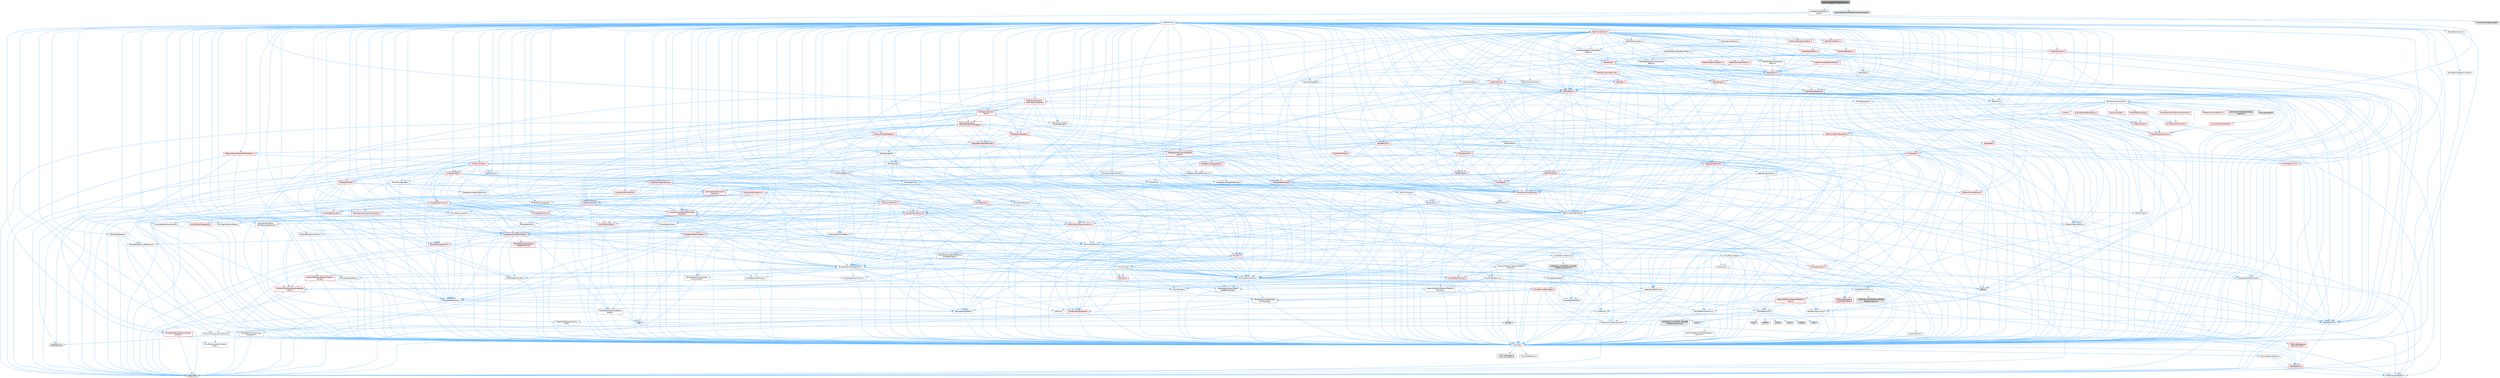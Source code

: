 digraph "LandscapeSplineMeshesActor.h"
{
 // INTERACTIVE_SVG=YES
 // LATEX_PDF_SIZE
  bgcolor="transparent";
  edge [fontname=Helvetica,fontsize=10,labelfontname=Helvetica,labelfontsize=10];
  node [fontname=Helvetica,fontsize=10,shape=box,height=0.2,width=0.4];
  Node1 [id="Node000001",label="LandscapeSplineMeshesActor.h",height=0.2,width=0.4,color="gray40", fillcolor="grey60", style="filled", fontcolor="black",tooltip=" "];
  Node1 -> Node2 [id="edge1_Node000001_Node000002",color="steelblue1",style="solid",tooltip=" "];
  Node2 [id="Node000002",label="ActorPartition/Partition\lActor.h",height=0.2,width=0.4,color="grey40", fillcolor="white", style="filled",URL="$d0/d28/PartitionActor_8h.html",tooltip=" "];
  Node2 -> Node3 [id="edge2_Node000002_Node000003",color="steelblue1",style="solid",tooltip=" "];
  Node3 [id="Node000003",label="CoreMinimal.h",height=0.2,width=0.4,color="grey40", fillcolor="white", style="filled",URL="$d7/d67/CoreMinimal_8h.html",tooltip=" "];
  Node3 -> Node4 [id="edge3_Node000003_Node000004",color="steelblue1",style="solid",tooltip=" "];
  Node4 [id="Node000004",label="CoreTypes.h",height=0.2,width=0.4,color="grey40", fillcolor="white", style="filled",URL="$dc/dec/CoreTypes_8h.html",tooltip=" "];
  Node4 -> Node5 [id="edge4_Node000004_Node000005",color="steelblue1",style="solid",tooltip=" "];
  Node5 [id="Node000005",label="HAL/Platform.h",height=0.2,width=0.4,color="red", fillcolor="#FFF0F0", style="filled",URL="$d9/dd0/Platform_8h.html",tooltip=" "];
  Node5 -> Node8 [id="edge5_Node000005_Node000008",color="steelblue1",style="solid",tooltip=" "];
  Node8 [id="Node000008",label="type_traits",height=0.2,width=0.4,color="grey60", fillcolor="#E0E0E0", style="filled",tooltip=" "];
  Node5 -> Node9 [id="edge6_Node000005_Node000009",color="steelblue1",style="solid",tooltip=" "];
  Node9 [id="Node000009",label="PreprocessorHelpers.h",height=0.2,width=0.4,color="grey40", fillcolor="white", style="filled",URL="$db/ddb/PreprocessorHelpers_8h.html",tooltip=" "];
  Node4 -> Node15 [id="edge7_Node000004_Node000015",color="steelblue1",style="solid",tooltip=" "];
  Node15 [id="Node000015",label="ProfilingDebugging\l/UMemoryDefines.h",height=0.2,width=0.4,color="grey40", fillcolor="white", style="filled",URL="$d2/da2/UMemoryDefines_8h.html",tooltip=" "];
  Node4 -> Node16 [id="edge8_Node000004_Node000016",color="steelblue1",style="solid",tooltip=" "];
  Node16 [id="Node000016",label="Misc/CoreMiscDefines.h",height=0.2,width=0.4,color="grey40", fillcolor="white", style="filled",URL="$da/d38/CoreMiscDefines_8h.html",tooltip=" "];
  Node16 -> Node5 [id="edge9_Node000016_Node000005",color="steelblue1",style="solid",tooltip=" "];
  Node16 -> Node9 [id="edge10_Node000016_Node000009",color="steelblue1",style="solid",tooltip=" "];
  Node4 -> Node17 [id="edge11_Node000004_Node000017",color="steelblue1",style="solid",tooltip=" "];
  Node17 [id="Node000017",label="Misc/CoreDefines.h",height=0.2,width=0.4,color="grey40", fillcolor="white", style="filled",URL="$d3/dd2/CoreDefines_8h.html",tooltip=" "];
  Node3 -> Node18 [id="edge12_Node000003_Node000018",color="steelblue1",style="solid",tooltip=" "];
  Node18 [id="Node000018",label="CoreFwd.h",height=0.2,width=0.4,color="grey40", fillcolor="white", style="filled",URL="$d1/d1e/CoreFwd_8h.html",tooltip=" "];
  Node18 -> Node4 [id="edge13_Node000018_Node000004",color="steelblue1",style="solid",tooltip=" "];
  Node18 -> Node19 [id="edge14_Node000018_Node000019",color="steelblue1",style="solid",tooltip=" "];
  Node19 [id="Node000019",label="Containers/ContainersFwd.h",height=0.2,width=0.4,color="grey40", fillcolor="white", style="filled",URL="$d4/d0a/ContainersFwd_8h.html",tooltip=" "];
  Node19 -> Node5 [id="edge15_Node000019_Node000005",color="steelblue1",style="solid",tooltip=" "];
  Node19 -> Node4 [id="edge16_Node000019_Node000004",color="steelblue1",style="solid",tooltip=" "];
  Node19 -> Node20 [id="edge17_Node000019_Node000020",color="steelblue1",style="solid",tooltip=" "];
  Node20 [id="Node000020",label="Traits/IsContiguousContainer.h",height=0.2,width=0.4,color="grey40", fillcolor="white", style="filled",URL="$d5/d3c/IsContiguousContainer_8h.html",tooltip=" "];
  Node20 -> Node4 [id="edge18_Node000020_Node000004",color="steelblue1",style="solid",tooltip=" "];
  Node20 -> Node21 [id="edge19_Node000020_Node000021",color="steelblue1",style="solid",tooltip=" "];
  Node21 [id="Node000021",label="Misc/StaticAssertComplete\lType.h",height=0.2,width=0.4,color="grey40", fillcolor="white", style="filled",URL="$d5/d4e/StaticAssertCompleteType_8h.html",tooltip=" "];
  Node20 -> Node22 [id="edge20_Node000020_Node000022",color="steelblue1",style="solid",tooltip=" "];
  Node22 [id="Node000022",label="initializer_list",height=0.2,width=0.4,color="grey60", fillcolor="#E0E0E0", style="filled",tooltip=" "];
  Node18 -> Node23 [id="edge21_Node000018_Node000023",color="steelblue1",style="solid",tooltip=" "];
  Node23 [id="Node000023",label="Math/MathFwd.h",height=0.2,width=0.4,color="grey40", fillcolor="white", style="filled",URL="$d2/d10/MathFwd_8h.html",tooltip=" "];
  Node23 -> Node5 [id="edge22_Node000023_Node000005",color="steelblue1",style="solid",tooltip=" "];
  Node18 -> Node24 [id="edge23_Node000018_Node000024",color="steelblue1",style="solid",tooltip=" "];
  Node24 [id="Node000024",label="UObject/UObjectHierarchy\lFwd.h",height=0.2,width=0.4,color="grey40", fillcolor="white", style="filled",URL="$d3/d13/UObjectHierarchyFwd_8h.html",tooltip=" "];
  Node3 -> Node24 [id="edge24_Node000003_Node000024",color="steelblue1",style="solid",tooltip=" "];
  Node3 -> Node19 [id="edge25_Node000003_Node000019",color="steelblue1",style="solid",tooltip=" "];
  Node3 -> Node25 [id="edge26_Node000003_Node000025",color="steelblue1",style="solid",tooltip=" "];
  Node25 [id="Node000025",label="Misc/VarArgs.h",height=0.2,width=0.4,color="grey40", fillcolor="white", style="filled",URL="$d5/d6f/VarArgs_8h.html",tooltip=" "];
  Node25 -> Node4 [id="edge27_Node000025_Node000004",color="steelblue1",style="solid",tooltip=" "];
  Node3 -> Node26 [id="edge28_Node000003_Node000026",color="steelblue1",style="solid",tooltip=" "];
  Node26 [id="Node000026",label="Logging/LogVerbosity.h",height=0.2,width=0.4,color="grey40", fillcolor="white", style="filled",URL="$d2/d8f/LogVerbosity_8h.html",tooltip=" "];
  Node26 -> Node4 [id="edge29_Node000026_Node000004",color="steelblue1",style="solid",tooltip=" "];
  Node3 -> Node27 [id="edge30_Node000003_Node000027",color="steelblue1",style="solid",tooltip=" "];
  Node27 [id="Node000027",label="Misc/OutputDevice.h",height=0.2,width=0.4,color="grey40", fillcolor="white", style="filled",URL="$d7/d32/OutputDevice_8h.html",tooltip=" "];
  Node27 -> Node18 [id="edge31_Node000027_Node000018",color="steelblue1",style="solid",tooltip=" "];
  Node27 -> Node4 [id="edge32_Node000027_Node000004",color="steelblue1",style="solid",tooltip=" "];
  Node27 -> Node26 [id="edge33_Node000027_Node000026",color="steelblue1",style="solid",tooltip=" "];
  Node27 -> Node25 [id="edge34_Node000027_Node000025",color="steelblue1",style="solid",tooltip=" "];
  Node27 -> Node28 [id="edge35_Node000027_Node000028",color="steelblue1",style="solid",tooltip=" "];
  Node28 [id="Node000028",label="Templates/IsArrayOrRefOf\lTypeByPredicate.h",height=0.2,width=0.4,color="grey40", fillcolor="white", style="filled",URL="$d6/da1/IsArrayOrRefOfTypeByPredicate_8h.html",tooltip=" "];
  Node28 -> Node4 [id="edge36_Node000028_Node000004",color="steelblue1",style="solid",tooltip=" "];
  Node27 -> Node29 [id="edge37_Node000027_Node000029",color="steelblue1",style="solid",tooltip=" "];
  Node29 [id="Node000029",label="Templates/IsValidVariadic\lFunctionArg.h",height=0.2,width=0.4,color="grey40", fillcolor="white", style="filled",URL="$d0/dc8/IsValidVariadicFunctionArg_8h.html",tooltip=" "];
  Node29 -> Node4 [id="edge38_Node000029_Node000004",color="steelblue1",style="solid",tooltip=" "];
  Node29 -> Node30 [id="edge39_Node000029_Node000030",color="steelblue1",style="solid",tooltip=" "];
  Node30 [id="Node000030",label="IsEnum.h",height=0.2,width=0.4,color="grey40", fillcolor="white", style="filled",URL="$d4/de5/IsEnum_8h.html",tooltip=" "];
  Node29 -> Node8 [id="edge40_Node000029_Node000008",color="steelblue1",style="solid",tooltip=" "];
  Node27 -> Node31 [id="edge41_Node000027_Node000031",color="steelblue1",style="solid",tooltip=" "];
  Node31 [id="Node000031",label="Traits/IsCharEncodingCompatible\lWith.h",height=0.2,width=0.4,color="red", fillcolor="#FFF0F0", style="filled",URL="$df/dd1/IsCharEncodingCompatibleWith_8h.html",tooltip=" "];
  Node31 -> Node8 [id="edge42_Node000031_Node000008",color="steelblue1",style="solid",tooltip=" "];
  Node3 -> Node33 [id="edge43_Node000003_Node000033",color="steelblue1",style="solid",tooltip=" "];
  Node33 [id="Node000033",label="HAL/PlatformCrt.h",height=0.2,width=0.4,color="grey40", fillcolor="white", style="filled",URL="$d8/d75/PlatformCrt_8h.html",tooltip=" "];
  Node33 -> Node34 [id="edge44_Node000033_Node000034",color="steelblue1",style="solid",tooltip=" "];
  Node34 [id="Node000034",label="new",height=0.2,width=0.4,color="grey60", fillcolor="#E0E0E0", style="filled",tooltip=" "];
  Node33 -> Node35 [id="edge45_Node000033_Node000035",color="steelblue1",style="solid",tooltip=" "];
  Node35 [id="Node000035",label="wchar.h",height=0.2,width=0.4,color="grey60", fillcolor="#E0E0E0", style="filled",tooltip=" "];
  Node33 -> Node36 [id="edge46_Node000033_Node000036",color="steelblue1",style="solid",tooltip=" "];
  Node36 [id="Node000036",label="stddef.h",height=0.2,width=0.4,color="grey60", fillcolor="#E0E0E0", style="filled",tooltip=" "];
  Node33 -> Node37 [id="edge47_Node000033_Node000037",color="steelblue1",style="solid",tooltip=" "];
  Node37 [id="Node000037",label="stdlib.h",height=0.2,width=0.4,color="grey60", fillcolor="#E0E0E0", style="filled",tooltip=" "];
  Node33 -> Node38 [id="edge48_Node000033_Node000038",color="steelblue1",style="solid",tooltip=" "];
  Node38 [id="Node000038",label="stdio.h",height=0.2,width=0.4,color="grey60", fillcolor="#E0E0E0", style="filled",tooltip=" "];
  Node33 -> Node39 [id="edge49_Node000033_Node000039",color="steelblue1",style="solid",tooltip=" "];
  Node39 [id="Node000039",label="stdarg.h",height=0.2,width=0.4,color="grey60", fillcolor="#E0E0E0", style="filled",tooltip=" "];
  Node33 -> Node40 [id="edge50_Node000033_Node000040",color="steelblue1",style="solid",tooltip=" "];
  Node40 [id="Node000040",label="math.h",height=0.2,width=0.4,color="grey60", fillcolor="#E0E0E0", style="filled",tooltip=" "];
  Node33 -> Node41 [id="edge51_Node000033_Node000041",color="steelblue1",style="solid",tooltip=" "];
  Node41 [id="Node000041",label="float.h",height=0.2,width=0.4,color="grey60", fillcolor="#E0E0E0", style="filled",tooltip=" "];
  Node33 -> Node42 [id="edge52_Node000033_Node000042",color="steelblue1",style="solid",tooltip=" "];
  Node42 [id="Node000042",label="string.h",height=0.2,width=0.4,color="grey60", fillcolor="#E0E0E0", style="filled",tooltip=" "];
  Node3 -> Node43 [id="edge53_Node000003_Node000043",color="steelblue1",style="solid",tooltip=" "];
  Node43 [id="Node000043",label="HAL/PlatformMisc.h",height=0.2,width=0.4,color="grey40", fillcolor="white", style="filled",URL="$d0/df5/PlatformMisc_8h.html",tooltip=" "];
  Node43 -> Node4 [id="edge54_Node000043_Node000004",color="steelblue1",style="solid",tooltip=" "];
  Node43 -> Node44 [id="edge55_Node000043_Node000044",color="steelblue1",style="solid",tooltip=" "];
  Node44 [id="Node000044",label="GenericPlatform/GenericPlatform\lMisc.h",height=0.2,width=0.4,color="red", fillcolor="#FFF0F0", style="filled",URL="$db/d9a/GenericPlatformMisc_8h.html",tooltip=" "];
  Node44 -> Node45 [id="edge56_Node000044_Node000045",color="steelblue1",style="solid",tooltip=" "];
  Node45 [id="Node000045",label="Containers/StringFwd.h",height=0.2,width=0.4,color="red", fillcolor="#FFF0F0", style="filled",URL="$df/d37/StringFwd_8h.html",tooltip=" "];
  Node45 -> Node4 [id="edge57_Node000045_Node000004",color="steelblue1",style="solid",tooltip=" "];
  Node45 -> Node20 [id="edge58_Node000045_Node000020",color="steelblue1",style="solid",tooltip=" "];
  Node44 -> Node18 [id="edge59_Node000044_Node000018",color="steelblue1",style="solid",tooltip=" "];
  Node44 -> Node4 [id="edge60_Node000044_Node000004",color="steelblue1",style="solid",tooltip=" "];
  Node44 -> Node33 [id="edge61_Node000044_Node000033",color="steelblue1",style="solid",tooltip=" "];
  Node44 -> Node48 [id="edge62_Node000044_Node000048",color="steelblue1",style="solid",tooltip=" "];
  Node48 [id="Node000048",label="Math/NumericLimits.h",height=0.2,width=0.4,color="grey40", fillcolor="white", style="filled",URL="$df/d1b/NumericLimits_8h.html",tooltip=" "];
  Node48 -> Node4 [id="edge63_Node000048_Node000004",color="steelblue1",style="solid",tooltip=" "];
  Node43 -> Node53 [id="edge64_Node000043_Node000053",color="steelblue1",style="solid",tooltip=" "];
  Node53 [id="Node000053",label="COMPILED_PLATFORM_HEADER\l(PlatformMisc.h)",height=0.2,width=0.4,color="grey60", fillcolor="#E0E0E0", style="filled",tooltip=" "];
  Node43 -> Node54 [id="edge65_Node000043_Node000054",color="steelblue1",style="solid",tooltip=" "];
  Node54 [id="Node000054",label="ProfilingDebugging\l/CpuProfilerTrace.h",height=0.2,width=0.4,color="red", fillcolor="#FFF0F0", style="filled",URL="$da/dcb/CpuProfilerTrace_8h.html",tooltip=" "];
  Node54 -> Node4 [id="edge66_Node000054_Node000004",color="steelblue1",style="solid",tooltip=" "];
  Node54 -> Node19 [id="edge67_Node000054_Node000019",color="steelblue1",style="solid",tooltip=" "];
  Node54 -> Node55 [id="edge68_Node000054_Node000055",color="steelblue1",style="solid",tooltip=" "];
  Node55 [id="Node000055",label="HAL/PlatformAtomics.h",height=0.2,width=0.4,color="grey40", fillcolor="white", style="filled",URL="$d3/d36/PlatformAtomics_8h.html",tooltip=" "];
  Node55 -> Node4 [id="edge69_Node000055_Node000004",color="steelblue1",style="solid",tooltip=" "];
  Node55 -> Node56 [id="edge70_Node000055_Node000056",color="steelblue1",style="solid",tooltip=" "];
  Node56 [id="Node000056",label="GenericPlatform/GenericPlatform\lAtomics.h",height=0.2,width=0.4,color="grey40", fillcolor="white", style="filled",URL="$da/d72/GenericPlatformAtomics_8h.html",tooltip=" "];
  Node56 -> Node4 [id="edge71_Node000056_Node000004",color="steelblue1",style="solid",tooltip=" "];
  Node55 -> Node57 [id="edge72_Node000055_Node000057",color="steelblue1",style="solid",tooltip=" "];
  Node57 [id="Node000057",label="COMPILED_PLATFORM_HEADER\l(PlatformAtomics.h)",height=0.2,width=0.4,color="grey60", fillcolor="#E0E0E0", style="filled",tooltip=" "];
  Node54 -> Node9 [id="edge73_Node000054_Node000009",color="steelblue1",style="solid",tooltip=" "];
  Node3 -> Node62 [id="edge74_Node000003_Node000062",color="steelblue1",style="solid",tooltip=" "];
  Node62 [id="Node000062",label="Misc/AssertionMacros.h",height=0.2,width=0.4,color="grey40", fillcolor="white", style="filled",URL="$d0/dfa/AssertionMacros_8h.html",tooltip=" "];
  Node62 -> Node4 [id="edge75_Node000062_Node000004",color="steelblue1",style="solid",tooltip=" "];
  Node62 -> Node5 [id="edge76_Node000062_Node000005",color="steelblue1",style="solid",tooltip=" "];
  Node62 -> Node43 [id="edge77_Node000062_Node000043",color="steelblue1",style="solid",tooltip=" "];
  Node62 -> Node9 [id="edge78_Node000062_Node000009",color="steelblue1",style="solid",tooltip=" "];
  Node62 -> Node63 [id="edge79_Node000062_Node000063",color="steelblue1",style="solid",tooltip=" "];
  Node63 [id="Node000063",label="Templates/EnableIf.h",height=0.2,width=0.4,color="grey40", fillcolor="white", style="filled",URL="$d7/d60/EnableIf_8h.html",tooltip=" "];
  Node63 -> Node4 [id="edge80_Node000063_Node000004",color="steelblue1",style="solid",tooltip=" "];
  Node62 -> Node28 [id="edge81_Node000062_Node000028",color="steelblue1",style="solid",tooltip=" "];
  Node62 -> Node29 [id="edge82_Node000062_Node000029",color="steelblue1",style="solid",tooltip=" "];
  Node62 -> Node31 [id="edge83_Node000062_Node000031",color="steelblue1",style="solid",tooltip=" "];
  Node62 -> Node25 [id="edge84_Node000062_Node000025",color="steelblue1",style="solid",tooltip=" "];
  Node62 -> Node64 [id="edge85_Node000062_Node000064",color="steelblue1",style="solid",tooltip=" "];
  Node64 [id="Node000064",label="String/FormatStringSan.h",height=0.2,width=0.4,color="red", fillcolor="#FFF0F0", style="filled",URL="$d3/d8b/FormatStringSan_8h.html",tooltip=" "];
  Node64 -> Node8 [id="edge86_Node000064_Node000008",color="steelblue1",style="solid",tooltip=" "];
  Node64 -> Node4 [id="edge87_Node000064_Node000004",color="steelblue1",style="solid",tooltip=" "];
  Node64 -> Node65 [id="edge88_Node000064_Node000065",color="steelblue1",style="solid",tooltip=" "];
  Node65 [id="Node000065",label="Templates/Requires.h",height=0.2,width=0.4,color="grey40", fillcolor="white", style="filled",URL="$dc/d96/Requires_8h.html",tooltip=" "];
  Node65 -> Node63 [id="edge89_Node000065_Node000063",color="steelblue1",style="solid",tooltip=" "];
  Node65 -> Node8 [id="edge90_Node000065_Node000008",color="steelblue1",style="solid",tooltip=" "];
  Node64 -> Node66 [id="edge91_Node000064_Node000066",color="steelblue1",style="solid",tooltip=" "];
  Node66 [id="Node000066",label="Templates/Identity.h",height=0.2,width=0.4,color="grey40", fillcolor="white", style="filled",URL="$d0/dd5/Identity_8h.html",tooltip=" "];
  Node64 -> Node29 [id="edge92_Node000064_Node000029",color="steelblue1",style="solid",tooltip=" "];
  Node64 -> Node19 [id="edge93_Node000064_Node000019",color="steelblue1",style="solid",tooltip=" "];
  Node62 -> Node70 [id="edge94_Node000062_Node000070",color="steelblue1",style="solid",tooltip=" "];
  Node70 [id="Node000070",label="atomic",height=0.2,width=0.4,color="grey60", fillcolor="#E0E0E0", style="filled",tooltip=" "];
  Node3 -> Node71 [id="edge95_Node000003_Node000071",color="steelblue1",style="solid",tooltip=" "];
  Node71 [id="Node000071",label="Templates/IsPointer.h",height=0.2,width=0.4,color="grey40", fillcolor="white", style="filled",URL="$d7/d05/IsPointer_8h.html",tooltip=" "];
  Node71 -> Node4 [id="edge96_Node000071_Node000004",color="steelblue1",style="solid",tooltip=" "];
  Node3 -> Node72 [id="edge97_Node000003_Node000072",color="steelblue1",style="solid",tooltip=" "];
  Node72 [id="Node000072",label="HAL/PlatformMemory.h",height=0.2,width=0.4,color="grey40", fillcolor="white", style="filled",URL="$de/d68/PlatformMemory_8h.html",tooltip=" "];
  Node72 -> Node4 [id="edge98_Node000072_Node000004",color="steelblue1",style="solid",tooltip=" "];
  Node72 -> Node73 [id="edge99_Node000072_Node000073",color="steelblue1",style="solid",tooltip=" "];
  Node73 [id="Node000073",label="GenericPlatform/GenericPlatform\lMemory.h",height=0.2,width=0.4,color="grey40", fillcolor="white", style="filled",URL="$dd/d22/GenericPlatformMemory_8h.html",tooltip=" "];
  Node73 -> Node18 [id="edge100_Node000073_Node000018",color="steelblue1",style="solid",tooltip=" "];
  Node73 -> Node4 [id="edge101_Node000073_Node000004",color="steelblue1",style="solid",tooltip=" "];
  Node73 -> Node74 [id="edge102_Node000073_Node000074",color="steelblue1",style="solid",tooltip=" "];
  Node74 [id="Node000074",label="HAL/PlatformString.h",height=0.2,width=0.4,color="red", fillcolor="#FFF0F0", style="filled",URL="$db/db5/PlatformString_8h.html",tooltip=" "];
  Node74 -> Node4 [id="edge103_Node000074_Node000004",color="steelblue1",style="solid",tooltip=" "];
  Node73 -> Node42 [id="edge104_Node000073_Node000042",color="steelblue1",style="solid",tooltip=" "];
  Node73 -> Node35 [id="edge105_Node000073_Node000035",color="steelblue1",style="solid",tooltip=" "];
  Node72 -> Node76 [id="edge106_Node000072_Node000076",color="steelblue1",style="solid",tooltip=" "];
  Node76 [id="Node000076",label="COMPILED_PLATFORM_HEADER\l(PlatformMemory.h)",height=0.2,width=0.4,color="grey60", fillcolor="#E0E0E0", style="filled",tooltip=" "];
  Node3 -> Node55 [id="edge107_Node000003_Node000055",color="steelblue1",style="solid",tooltip=" "];
  Node3 -> Node77 [id="edge108_Node000003_Node000077",color="steelblue1",style="solid",tooltip=" "];
  Node77 [id="Node000077",label="Misc/Exec.h",height=0.2,width=0.4,color="grey40", fillcolor="white", style="filled",URL="$de/ddb/Exec_8h.html",tooltip=" "];
  Node77 -> Node4 [id="edge109_Node000077_Node000004",color="steelblue1",style="solid",tooltip=" "];
  Node77 -> Node62 [id="edge110_Node000077_Node000062",color="steelblue1",style="solid",tooltip=" "];
  Node3 -> Node78 [id="edge111_Node000003_Node000078",color="steelblue1",style="solid",tooltip=" "];
  Node78 [id="Node000078",label="HAL/MemoryBase.h",height=0.2,width=0.4,color="grey40", fillcolor="white", style="filled",URL="$d6/d9f/MemoryBase_8h.html",tooltip=" "];
  Node78 -> Node4 [id="edge112_Node000078_Node000004",color="steelblue1",style="solid",tooltip=" "];
  Node78 -> Node55 [id="edge113_Node000078_Node000055",color="steelblue1",style="solid",tooltip=" "];
  Node78 -> Node33 [id="edge114_Node000078_Node000033",color="steelblue1",style="solid",tooltip=" "];
  Node78 -> Node77 [id="edge115_Node000078_Node000077",color="steelblue1",style="solid",tooltip=" "];
  Node78 -> Node27 [id="edge116_Node000078_Node000027",color="steelblue1",style="solid",tooltip=" "];
  Node78 -> Node79 [id="edge117_Node000078_Node000079",color="steelblue1",style="solid",tooltip=" "];
  Node79 [id="Node000079",label="Templates/Atomic.h",height=0.2,width=0.4,color="red", fillcolor="#FFF0F0", style="filled",URL="$d3/d91/Atomic_8h.html",tooltip=" "];
  Node79 -> Node70 [id="edge118_Node000079_Node000070",color="steelblue1",style="solid",tooltip=" "];
  Node3 -> Node88 [id="edge119_Node000003_Node000088",color="steelblue1",style="solid",tooltip=" "];
  Node88 [id="Node000088",label="HAL/UnrealMemory.h",height=0.2,width=0.4,color="grey40", fillcolor="white", style="filled",URL="$d9/d96/UnrealMemory_8h.html",tooltip=" "];
  Node88 -> Node4 [id="edge120_Node000088_Node000004",color="steelblue1",style="solid",tooltip=" "];
  Node88 -> Node73 [id="edge121_Node000088_Node000073",color="steelblue1",style="solid",tooltip=" "];
  Node88 -> Node78 [id="edge122_Node000088_Node000078",color="steelblue1",style="solid",tooltip=" "];
  Node88 -> Node72 [id="edge123_Node000088_Node000072",color="steelblue1",style="solid",tooltip=" "];
  Node88 -> Node89 [id="edge124_Node000088_Node000089",color="steelblue1",style="solid",tooltip=" "];
  Node89 [id="Node000089",label="ProfilingDebugging\l/MemoryTrace.h",height=0.2,width=0.4,color="red", fillcolor="#FFF0F0", style="filled",URL="$da/dd7/MemoryTrace_8h.html",tooltip=" "];
  Node89 -> Node5 [id="edge125_Node000089_Node000005",color="steelblue1",style="solid",tooltip=" "];
  Node88 -> Node71 [id="edge126_Node000088_Node000071",color="steelblue1",style="solid",tooltip=" "];
  Node3 -> Node90 [id="edge127_Node000003_Node000090",color="steelblue1",style="solid",tooltip=" "];
  Node90 [id="Node000090",label="Templates/IsArithmetic.h",height=0.2,width=0.4,color="grey40", fillcolor="white", style="filled",URL="$d2/d5d/IsArithmetic_8h.html",tooltip=" "];
  Node90 -> Node4 [id="edge128_Node000090_Node000004",color="steelblue1",style="solid",tooltip=" "];
  Node3 -> Node84 [id="edge129_Node000003_Node000084",color="steelblue1",style="solid",tooltip=" "];
  Node84 [id="Node000084",label="Templates/AndOrNot.h",height=0.2,width=0.4,color="grey40", fillcolor="white", style="filled",URL="$db/d0a/AndOrNot_8h.html",tooltip=" "];
  Node84 -> Node4 [id="edge130_Node000084_Node000004",color="steelblue1",style="solid",tooltip=" "];
  Node3 -> Node91 [id="edge131_Node000003_Node000091",color="steelblue1",style="solid",tooltip=" "];
  Node91 [id="Node000091",label="Templates/IsPODType.h",height=0.2,width=0.4,color="grey40", fillcolor="white", style="filled",URL="$d7/db1/IsPODType_8h.html",tooltip=" "];
  Node91 -> Node4 [id="edge132_Node000091_Node000004",color="steelblue1",style="solid",tooltip=" "];
  Node3 -> Node92 [id="edge133_Node000003_Node000092",color="steelblue1",style="solid",tooltip=" "];
  Node92 [id="Node000092",label="Templates/IsUECoreType.h",height=0.2,width=0.4,color="grey40", fillcolor="white", style="filled",URL="$d1/db8/IsUECoreType_8h.html",tooltip=" "];
  Node92 -> Node4 [id="edge134_Node000092_Node000004",color="steelblue1",style="solid",tooltip=" "];
  Node92 -> Node8 [id="edge135_Node000092_Node000008",color="steelblue1",style="solid",tooltip=" "];
  Node3 -> Node85 [id="edge136_Node000003_Node000085",color="steelblue1",style="solid",tooltip=" "];
  Node85 [id="Node000085",label="Templates/IsTriviallyCopy\lConstructible.h",height=0.2,width=0.4,color="grey40", fillcolor="white", style="filled",URL="$d3/d78/IsTriviallyCopyConstructible_8h.html",tooltip=" "];
  Node85 -> Node4 [id="edge137_Node000085_Node000004",color="steelblue1",style="solid",tooltip=" "];
  Node85 -> Node8 [id="edge138_Node000085_Node000008",color="steelblue1",style="solid",tooltip=" "];
  Node3 -> Node93 [id="edge139_Node000003_Node000093",color="steelblue1",style="solid",tooltip=" "];
  Node93 [id="Node000093",label="Templates/UnrealTypeTraits.h",height=0.2,width=0.4,color="grey40", fillcolor="white", style="filled",URL="$d2/d2d/UnrealTypeTraits_8h.html",tooltip=" "];
  Node93 -> Node4 [id="edge140_Node000093_Node000004",color="steelblue1",style="solid",tooltip=" "];
  Node93 -> Node71 [id="edge141_Node000093_Node000071",color="steelblue1",style="solid",tooltip=" "];
  Node93 -> Node62 [id="edge142_Node000093_Node000062",color="steelblue1",style="solid",tooltip=" "];
  Node93 -> Node84 [id="edge143_Node000093_Node000084",color="steelblue1",style="solid",tooltip=" "];
  Node93 -> Node63 [id="edge144_Node000093_Node000063",color="steelblue1",style="solid",tooltip=" "];
  Node93 -> Node90 [id="edge145_Node000093_Node000090",color="steelblue1",style="solid",tooltip=" "];
  Node93 -> Node30 [id="edge146_Node000093_Node000030",color="steelblue1",style="solid",tooltip=" "];
  Node93 -> Node94 [id="edge147_Node000093_Node000094",color="steelblue1",style="solid",tooltip=" "];
  Node94 [id="Node000094",label="Templates/Models.h",height=0.2,width=0.4,color="grey40", fillcolor="white", style="filled",URL="$d3/d0c/Models_8h.html",tooltip=" "];
  Node94 -> Node66 [id="edge148_Node000094_Node000066",color="steelblue1",style="solid",tooltip=" "];
  Node93 -> Node91 [id="edge149_Node000093_Node000091",color="steelblue1",style="solid",tooltip=" "];
  Node93 -> Node92 [id="edge150_Node000093_Node000092",color="steelblue1",style="solid",tooltip=" "];
  Node93 -> Node85 [id="edge151_Node000093_Node000085",color="steelblue1",style="solid",tooltip=" "];
  Node3 -> Node63 [id="edge152_Node000003_Node000063",color="steelblue1",style="solid",tooltip=" "];
  Node3 -> Node95 [id="edge153_Node000003_Node000095",color="steelblue1",style="solid",tooltip=" "];
  Node95 [id="Node000095",label="Templates/RemoveReference.h",height=0.2,width=0.4,color="grey40", fillcolor="white", style="filled",URL="$da/dbe/RemoveReference_8h.html",tooltip=" "];
  Node95 -> Node4 [id="edge154_Node000095_Node000004",color="steelblue1",style="solid",tooltip=" "];
  Node3 -> Node96 [id="edge155_Node000003_Node000096",color="steelblue1",style="solid",tooltip=" "];
  Node96 [id="Node000096",label="Templates/IntegralConstant.h",height=0.2,width=0.4,color="grey40", fillcolor="white", style="filled",URL="$db/d1b/IntegralConstant_8h.html",tooltip=" "];
  Node96 -> Node4 [id="edge156_Node000096_Node000004",color="steelblue1",style="solid",tooltip=" "];
  Node3 -> Node97 [id="edge157_Node000003_Node000097",color="steelblue1",style="solid",tooltip=" "];
  Node97 [id="Node000097",label="Templates/IsClass.h",height=0.2,width=0.4,color="grey40", fillcolor="white", style="filled",URL="$db/dcb/IsClass_8h.html",tooltip=" "];
  Node97 -> Node4 [id="edge158_Node000097_Node000004",color="steelblue1",style="solid",tooltip=" "];
  Node3 -> Node98 [id="edge159_Node000003_Node000098",color="steelblue1",style="solid",tooltip=" "];
  Node98 [id="Node000098",label="Templates/TypeCompatible\lBytes.h",height=0.2,width=0.4,color="grey40", fillcolor="white", style="filled",URL="$df/d0a/TypeCompatibleBytes_8h.html",tooltip=" "];
  Node98 -> Node4 [id="edge160_Node000098_Node000004",color="steelblue1",style="solid",tooltip=" "];
  Node98 -> Node42 [id="edge161_Node000098_Node000042",color="steelblue1",style="solid",tooltip=" "];
  Node98 -> Node34 [id="edge162_Node000098_Node000034",color="steelblue1",style="solid",tooltip=" "];
  Node98 -> Node8 [id="edge163_Node000098_Node000008",color="steelblue1",style="solid",tooltip=" "];
  Node3 -> Node20 [id="edge164_Node000003_Node000020",color="steelblue1",style="solid",tooltip=" "];
  Node3 -> Node99 [id="edge165_Node000003_Node000099",color="steelblue1",style="solid",tooltip=" "];
  Node99 [id="Node000099",label="Templates/UnrealTemplate.h",height=0.2,width=0.4,color="red", fillcolor="#FFF0F0", style="filled",URL="$d4/d24/UnrealTemplate_8h.html",tooltip=" "];
  Node99 -> Node4 [id="edge166_Node000099_Node000004",color="steelblue1",style="solid",tooltip=" "];
  Node99 -> Node71 [id="edge167_Node000099_Node000071",color="steelblue1",style="solid",tooltip=" "];
  Node99 -> Node88 [id="edge168_Node000099_Node000088",color="steelblue1",style="solid",tooltip=" "];
  Node99 -> Node100 [id="edge169_Node000099_Node000100",color="steelblue1",style="solid",tooltip=" "];
  Node100 [id="Node000100",label="Templates/CopyQualifiers\lAndRefsFromTo.h",height=0.2,width=0.4,color="red", fillcolor="#FFF0F0", style="filled",URL="$d3/db3/CopyQualifiersAndRefsFromTo_8h.html",tooltip=" "];
  Node99 -> Node93 [id="edge170_Node000099_Node000093",color="steelblue1",style="solid",tooltip=" "];
  Node99 -> Node95 [id="edge171_Node000099_Node000095",color="steelblue1",style="solid",tooltip=" "];
  Node99 -> Node65 [id="edge172_Node000099_Node000065",color="steelblue1",style="solid",tooltip=" "];
  Node99 -> Node98 [id="edge173_Node000099_Node000098",color="steelblue1",style="solid",tooltip=" "];
  Node99 -> Node66 [id="edge174_Node000099_Node000066",color="steelblue1",style="solid",tooltip=" "];
  Node99 -> Node20 [id="edge175_Node000099_Node000020",color="steelblue1",style="solid",tooltip=" "];
  Node99 -> Node8 [id="edge176_Node000099_Node000008",color="steelblue1",style="solid",tooltip=" "];
  Node3 -> Node48 [id="edge177_Node000003_Node000048",color="steelblue1",style="solid",tooltip=" "];
  Node3 -> Node103 [id="edge178_Node000003_Node000103",color="steelblue1",style="solid",tooltip=" "];
  Node103 [id="Node000103",label="HAL/PlatformMath.h",height=0.2,width=0.4,color="red", fillcolor="#FFF0F0", style="filled",URL="$dc/d53/PlatformMath_8h.html",tooltip=" "];
  Node103 -> Node4 [id="edge179_Node000103_Node000004",color="steelblue1",style="solid",tooltip=" "];
  Node3 -> Node86 [id="edge180_Node000003_Node000086",color="steelblue1",style="solid",tooltip=" "];
  Node86 [id="Node000086",label="Templates/IsTriviallyCopy\lAssignable.h",height=0.2,width=0.4,color="grey40", fillcolor="white", style="filled",URL="$d2/df2/IsTriviallyCopyAssignable_8h.html",tooltip=" "];
  Node86 -> Node4 [id="edge181_Node000086_Node000004",color="steelblue1",style="solid",tooltip=" "];
  Node86 -> Node8 [id="edge182_Node000086_Node000008",color="steelblue1",style="solid",tooltip=" "];
  Node3 -> Node111 [id="edge183_Node000003_Node000111",color="steelblue1",style="solid",tooltip=" "];
  Node111 [id="Node000111",label="Templates/MemoryOps.h",height=0.2,width=0.4,color="red", fillcolor="#FFF0F0", style="filled",URL="$db/dea/MemoryOps_8h.html",tooltip=" "];
  Node111 -> Node4 [id="edge184_Node000111_Node000004",color="steelblue1",style="solid",tooltip=" "];
  Node111 -> Node88 [id="edge185_Node000111_Node000088",color="steelblue1",style="solid",tooltip=" "];
  Node111 -> Node86 [id="edge186_Node000111_Node000086",color="steelblue1",style="solid",tooltip=" "];
  Node111 -> Node85 [id="edge187_Node000111_Node000085",color="steelblue1",style="solid",tooltip=" "];
  Node111 -> Node65 [id="edge188_Node000111_Node000065",color="steelblue1",style="solid",tooltip=" "];
  Node111 -> Node93 [id="edge189_Node000111_Node000093",color="steelblue1",style="solid",tooltip=" "];
  Node111 -> Node34 [id="edge190_Node000111_Node000034",color="steelblue1",style="solid",tooltip=" "];
  Node111 -> Node8 [id="edge191_Node000111_Node000008",color="steelblue1",style="solid",tooltip=" "];
  Node3 -> Node112 [id="edge192_Node000003_Node000112",color="steelblue1",style="solid",tooltip=" "];
  Node112 [id="Node000112",label="Containers/ContainerAllocation\lPolicies.h",height=0.2,width=0.4,color="red", fillcolor="#FFF0F0", style="filled",URL="$d7/dff/ContainerAllocationPolicies_8h.html",tooltip=" "];
  Node112 -> Node4 [id="edge193_Node000112_Node000004",color="steelblue1",style="solid",tooltip=" "];
  Node112 -> Node112 [id="edge194_Node000112_Node000112",color="steelblue1",style="solid",tooltip=" "];
  Node112 -> Node103 [id="edge195_Node000112_Node000103",color="steelblue1",style="solid",tooltip=" "];
  Node112 -> Node88 [id="edge196_Node000112_Node000088",color="steelblue1",style="solid",tooltip=" "];
  Node112 -> Node48 [id="edge197_Node000112_Node000048",color="steelblue1",style="solid",tooltip=" "];
  Node112 -> Node62 [id="edge198_Node000112_Node000062",color="steelblue1",style="solid",tooltip=" "];
  Node112 -> Node111 [id="edge199_Node000112_Node000111",color="steelblue1",style="solid",tooltip=" "];
  Node112 -> Node98 [id="edge200_Node000112_Node000098",color="steelblue1",style="solid",tooltip=" "];
  Node112 -> Node8 [id="edge201_Node000112_Node000008",color="steelblue1",style="solid",tooltip=" "];
  Node3 -> Node115 [id="edge202_Node000003_Node000115",color="steelblue1",style="solid",tooltip=" "];
  Node115 [id="Node000115",label="Templates/IsEnumClass.h",height=0.2,width=0.4,color="grey40", fillcolor="white", style="filled",URL="$d7/d15/IsEnumClass_8h.html",tooltip=" "];
  Node115 -> Node4 [id="edge203_Node000115_Node000004",color="steelblue1",style="solid",tooltip=" "];
  Node115 -> Node84 [id="edge204_Node000115_Node000084",color="steelblue1",style="solid",tooltip=" "];
  Node3 -> Node116 [id="edge205_Node000003_Node000116",color="steelblue1",style="solid",tooltip=" "];
  Node116 [id="Node000116",label="HAL/PlatformProperties.h",height=0.2,width=0.4,color="red", fillcolor="#FFF0F0", style="filled",URL="$d9/db0/PlatformProperties_8h.html",tooltip=" "];
  Node116 -> Node4 [id="edge206_Node000116_Node000004",color="steelblue1",style="solid",tooltip=" "];
  Node3 -> Node119 [id="edge207_Node000003_Node000119",color="steelblue1",style="solid",tooltip=" "];
  Node119 [id="Node000119",label="Misc/EngineVersionBase.h",height=0.2,width=0.4,color="grey40", fillcolor="white", style="filled",URL="$d5/d2b/EngineVersionBase_8h.html",tooltip=" "];
  Node119 -> Node4 [id="edge208_Node000119_Node000004",color="steelblue1",style="solid",tooltip=" "];
  Node3 -> Node120 [id="edge209_Node000003_Node000120",color="steelblue1",style="solid",tooltip=" "];
  Node120 [id="Node000120",label="Internationalization\l/TextNamespaceFwd.h",height=0.2,width=0.4,color="grey40", fillcolor="white", style="filled",URL="$d8/d97/TextNamespaceFwd_8h.html",tooltip=" "];
  Node120 -> Node4 [id="edge210_Node000120_Node000004",color="steelblue1",style="solid",tooltip=" "];
  Node3 -> Node121 [id="edge211_Node000003_Node000121",color="steelblue1",style="solid",tooltip=" "];
  Node121 [id="Node000121",label="Serialization/Archive.h",height=0.2,width=0.4,color="red", fillcolor="#FFF0F0", style="filled",URL="$d7/d3b/Archive_8h.html",tooltip=" "];
  Node121 -> Node18 [id="edge212_Node000121_Node000018",color="steelblue1",style="solid",tooltip=" "];
  Node121 -> Node4 [id="edge213_Node000121_Node000004",color="steelblue1",style="solid",tooltip=" "];
  Node121 -> Node116 [id="edge214_Node000121_Node000116",color="steelblue1",style="solid",tooltip=" "];
  Node121 -> Node120 [id="edge215_Node000121_Node000120",color="steelblue1",style="solid",tooltip=" "];
  Node121 -> Node23 [id="edge216_Node000121_Node000023",color="steelblue1",style="solid",tooltip=" "];
  Node121 -> Node62 [id="edge217_Node000121_Node000062",color="steelblue1",style="solid",tooltip=" "];
  Node121 -> Node119 [id="edge218_Node000121_Node000119",color="steelblue1",style="solid",tooltip=" "];
  Node121 -> Node25 [id="edge219_Node000121_Node000025",color="steelblue1",style="solid",tooltip=" "];
  Node121 -> Node63 [id="edge220_Node000121_Node000063",color="steelblue1",style="solid",tooltip=" "];
  Node121 -> Node28 [id="edge221_Node000121_Node000028",color="steelblue1",style="solid",tooltip=" "];
  Node121 -> Node115 [id="edge222_Node000121_Node000115",color="steelblue1",style="solid",tooltip=" "];
  Node121 -> Node29 [id="edge223_Node000121_Node000029",color="steelblue1",style="solid",tooltip=" "];
  Node121 -> Node99 [id="edge224_Node000121_Node000099",color="steelblue1",style="solid",tooltip=" "];
  Node121 -> Node31 [id="edge225_Node000121_Node000031",color="steelblue1",style="solid",tooltip=" "];
  Node121 -> Node124 [id="edge226_Node000121_Node000124",color="steelblue1",style="solid",tooltip=" "];
  Node124 [id="Node000124",label="UObject/ObjectVersion.h",height=0.2,width=0.4,color="grey40", fillcolor="white", style="filled",URL="$da/d63/ObjectVersion_8h.html",tooltip=" "];
  Node124 -> Node4 [id="edge227_Node000124_Node000004",color="steelblue1",style="solid",tooltip=" "];
  Node3 -> Node125 [id="edge228_Node000003_Node000125",color="steelblue1",style="solid",tooltip=" "];
  Node125 [id="Node000125",label="Templates/Less.h",height=0.2,width=0.4,color="grey40", fillcolor="white", style="filled",URL="$de/dc8/Less_8h.html",tooltip=" "];
  Node125 -> Node4 [id="edge229_Node000125_Node000004",color="steelblue1",style="solid",tooltip=" "];
  Node125 -> Node99 [id="edge230_Node000125_Node000099",color="steelblue1",style="solid",tooltip=" "];
  Node3 -> Node126 [id="edge231_Node000003_Node000126",color="steelblue1",style="solid",tooltip=" "];
  Node126 [id="Node000126",label="Templates/Sorting.h",height=0.2,width=0.4,color="red", fillcolor="#FFF0F0", style="filled",URL="$d3/d9e/Sorting_8h.html",tooltip=" "];
  Node126 -> Node4 [id="edge232_Node000126_Node000004",color="steelblue1",style="solid",tooltip=" "];
  Node126 -> Node103 [id="edge233_Node000126_Node000103",color="steelblue1",style="solid",tooltip=" "];
  Node126 -> Node125 [id="edge234_Node000126_Node000125",color="steelblue1",style="solid",tooltip=" "];
  Node3 -> Node137 [id="edge235_Node000003_Node000137",color="steelblue1",style="solid",tooltip=" "];
  Node137 [id="Node000137",label="Misc/Char.h",height=0.2,width=0.4,color="red", fillcolor="#FFF0F0", style="filled",URL="$d0/d58/Char_8h.html",tooltip=" "];
  Node137 -> Node4 [id="edge236_Node000137_Node000004",color="steelblue1",style="solid",tooltip=" "];
  Node137 -> Node8 [id="edge237_Node000137_Node000008",color="steelblue1",style="solid",tooltip=" "];
  Node3 -> Node140 [id="edge238_Node000003_Node000140",color="steelblue1",style="solid",tooltip=" "];
  Node140 [id="Node000140",label="GenericPlatform/GenericPlatform\lStricmp.h",height=0.2,width=0.4,color="grey40", fillcolor="white", style="filled",URL="$d2/d86/GenericPlatformStricmp_8h.html",tooltip=" "];
  Node140 -> Node4 [id="edge239_Node000140_Node000004",color="steelblue1",style="solid",tooltip=" "];
  Node3 -> Node141 [id="edge240_Node000003_Node000141",color="steelblue1",style="solid",tooltip=" "];
  Node141 [id="Node000141",label="GenericPlatform/GenericPlatform\lString.h",height=0.2,width=0.4,color="red", fillcolor="#FFF0F0", style="filled",URL="$dd/d20/GenericPlatformString_8h.html",tooltip=" "];
  Node141 -> Node4 [id="edge241_Node000141_Node000004",color="steelblue1",style="solid",tooltip=" "];
  Node141 -> Node140 [id="edge242_Node000141_Node000140",color="steelblue1",style="solid",tooltip=" "];
  Node141 -> Node63 [id="edge243_Node000141_Node000063",color="steelblue1",style="solid",tooltip=" "];
  Node141 -> Node31 [id="edge244_Node000141_Node000031",color="steelblue1",style="solid",tooltip=" "];
  Node141 -> Node8 [id="edge245_Node000141_Node000008",color="steelblue1",style="solid",tooltip=" "];
  Node3 -> Node74 [id="edge246_Node000003_Node000074",color="steelblue1",style="solid",tooltip=" "];
  Node3 -> Node144 [id="edge247_Node000003_Node000144",color="steelblue1",style="solid",tooltip=" "];
  Node144 [id="Node000144",label="Misc/CString.h",height=0.2,width=0.4,color="grey40", fillcolor="white", style="filled",URL="$d2/d49/CString_8h.html",tooltip=" "];
  Node144 -> Node4 [id="edge248_Node000144_Node000004",color="steelblue1",style="solid",tooltip=" "];
  Node144 -> Node33 [id="edge249_Node000144_Node000033",color="steelblue1",style="solid",tooltip=" "];
  Node144 -> Node74 [id="edge250_Node000144_Node000074",color="steelblue1",style="solid",tooltip=" "];
  Node144 -> Node62 [id="edge251_Node000144_Node000062",color="steelblue1",style="solid",tooltip=" "];
  Node144 -> Node137 [id="edge252_Node000144_Node000137",color="steelblue1",style="solid",tooltip=" "];
  Node144 -> Node25 [id="edge253_Node000144_Node000025",color="steelblue1",style="solid",tooltip=" "];
  Node144 -> Node28 [id="edge254_Node000144_Node000028",color="steelblue1",style="solid",tooltip=" "];
  Node144 -> Node29 [id="edge255_Node000144_Node000029",color="steelblue1",style="solid",tooltip=" "];
  Node144 -> Node31 [id="edge256_Node000144_Node000031",color="steelblue1",style="solid",tooltip=" "];
  Node3 -> Node145 [id="edge257_Node000003_Node000145",color="steelblue1",style="solid",tooltip=" "];
  Node145 [id="Node000145",label="Misc/Crc.h",height=0.2,width=0.4,color="red", fillcolor="#FFF0F0", style="filled",URL="$d4/dd2/Crc_8h.html",tooltip=" "];
  Node145 -> Node4 [id="edge258_Node000145_Node000004",color="steelblue1",style="solid",tooltip=" "];
  Node145 -> Node74 [id="edge259_Node000145_Node000074",color="steelblue1",style="solid",tooltip=" "];
  Node145 -> Node62 [id="edge260_Node000145_Node000062",color="steelblue1",style="solid",tooltip=" "];
  Node145 -> Node144 [id="edge261_Node000145_Node000144",color="steelblue1",style="solid",tooltip=" "];
  Node145 -> Node137 [id="edge262_Node000145_Node000137",color="steelblue1",style="solid",tooltip=" "];
  Node145 -> Node93 [id="edge263_Node000145_Node000093",color="steelblue1",style="solid",tooltip=" "];
  Node3 -> Node136 [id="edge264_Node000003_Node000136",color="steelblue1",style="solid",tooltip=" "];
  Node136 [id="Node000136",label="Math/UnrealMathUtility.h",height=0.2,width=0.4,color="grey40", fillcolor="white", style="filled",URL="$db/db8/UnrealMathUtility_8h.html",tooltip=" "];
  Node136 -> Node4 [id="edge265_Node000136_Node000004",color="steelblue1",style="solid",tooltip=" "];
  Node136 -> Node62 [id="edge266_Node000136_Node000062",color="steelblue1",style="solid",tooltip=" "];
  Node136 -> Node103 [id="edge267_Node000136_Node000103",color="steelblue1",style="solid",tooltip=" "];
  Node136 -> Node23 [id="edge268_Node000136_Node000023",color="steelblue1",style="solid",tooltip=" "];
  Node136 -> Node66 [id="edge269_Node000136_Node000066",color="steelblue1",style="solid",tooltip=" "];
  Node136 -> Node65 [id="edge270_Node000136_Node000065",color="steelblue1",style="solid",tooltip=" "];
  Node3 -> Node146 [id="edge271_Node000003_Node000146",color="steelblue1",style="solid",tooltip=" "];
  Node146 [id="Node000146",label="Containers/UnrealString.h",height=0.2,width=0.4,color="red", fillcolor="#FFF0F0", style="filled",URL="$d5/dba/UnrealString_8h.html",tooltip=" "];
  Node3 -> Node150 [id="edge272_Node000003_Node000150",color="steelblue1",style="solid",tooltip=" "];
  Node150 [id="Node000150",label="Containers/Array.h",height=0.2,width=0.4,color="red", fillcolor="#FFF0F0", style="filled",URL="$df/dd0/Array_8h.html",tooltip=" "];
  Node150 -> Node4 [id="edge273_Node000150_Node000004",color="steelblue1",style="solid",tooltip=" "];
  Node150 -> Node62 [id="edge274_Node000150_Node000062",color="steelblue1",style="solid",tooltip=" "];
  Node150 -> Node88 [id="edge275_Node000150_Node000088",color="steelblue1",style="solid",tooltip=" "];
  Node150 -> Node93 [id="edge276_Node000150_Node000093",color="steelblue1",style="solid",tooltip=" "];
  Node150 -> Node99 [id="edge277_Node000150_Node000099",color="steelblue1",style="solid",tooltip=" "];
  Node150 -> Node112 [id="edge278_Node000150_Node000112",color="steelblue1",style="solid",tooltip=" "];
  Node150 -> Node121 [id="edge279_Node000150_Node000121",color="steelblue1",style="solid",tooltip=" "];
  Node150 -> Node129 [id="edge280_Node000150_Node000129",color="steelblue1",style="solid",tooltip=" "];
  Node129 [id="Node000129",label="Templates/Invoke.h",height=0.2,width=0.4,color="red", fillcolor="#FFF0F0", style="filled",URL="$d7/deb/Invoke_8h.html",tooltip=" "];
  Node129 -> Node4 [id="edge281_Node000129_Node000004",color="steelblue1",style="solid",tooltip=" "];
  Node129 -> Node99 [id="edge282_Node000129_Node000099",color="steelblue1",style="solid",tooltip=" "];
  Node129 -> Node8 [id="edge283_Node000129_Node000008",color="steelblue1",style="solid",tooltip=" "];
  Node150 -> Node125 [id="edge284_Node000150_Node000125",color="steelblue1",style="solid",tooltip=" "];
  Node150 -> Node65 [id="edge285_Node000150_Node000065",color="steelblue1",style="solid",tooltip=" "];
  Node150 -> Node126 [id="edge286_Node000150_Node000126",color="steelblue1",style="solid",tooltip=" "];
  Node150 -> Node173 [id="edge287_Node000150_Node000173",color="steelblue1",style="solid",tooltip=" "];
  Node173 [id="Node000173",label="Templates/AlignmentTemplates.h",height=0.2,width=0.4,color="red", fillcolor="#FFF0F0", style="filled",URL="$dd/d32/AlignmentTemplates_8h.html",tooltip=" "];
  Node173 -> Node4 [id="edge288_Node000173_Node000004",color="steelblue1",style="solid",tooltip=" "];
  Node173 -> Node71 [id="edge289_Node000173_Node000071",color="steelblue1",style="solid",tooltip=" "];
  Node150 -> Node8 [id="edge290_Node000150_Node000008",color="steelblue1",style="solid",tooltip=" "];
  Node3 -> Node174 [id="edge291_Node000003_Node000174",color="steelblue1",style="solid",tooltip=" "];
  Node174 [id="Node000174",label="Misc/FrameNumber.h",height=0.2,width=0.4,color="grey40", fillcolor="white", style="filled",URL="$dd/dbd/FrameNumber_8h.html",tooltip=" "];
  Node174 -> Node4 [id="edge292_Node000174_Node000004",color="steelblue1",style="solid",tooltip=" "];
  Node174 -> Node48 [id="edge293_Node000174_Node000048",color="steelblue1",style="solid",tooltip=" "];
  Node174 -> Node136 [id="edge294_Node000174_Node000136",color="steelblue1",style="solid",tooltip=" "];
  Node174 -> Node63 [id="edge295_Node000174_Node000063",color="steelblue1",style="solid",tooltip=" "];
  Node174 -> Node93 [id="edge296_Node000174_Node000093",color="steelblue1",style="solid",tooltip=" "];
  Node3 -> Node175 [id="edge297_Node000003_Node000175",color="steelblue1",style="solid",tooltip=" "];
  Node175 [id="Node000175",label="Misc/Timespan.h",height=0.2,width=0.4,color="grey40", fillcolor="white", style="filled",URL="$da/dd9/Timespan_8h.html",tooltip=" "];
  Node175 -> Node4 [id="edge298_Node000175_Node000004",color="steelblue1",style="solid",tooltip=" "];
  Node175 -> Node176 [id="edge299_Node000175_Node000176",color="steelblue1",style="solid",tooltip=" "];
  Node176 [id="Node000176",label="Math/Interval.h",height=0.2,width=0.4,color="grey40", fillcolor="white", style="filled",URL="$d1/d55/Interval_8h.html",tooltip=" "];
  Node176 -> Node4 [id="edge300_Node000176_Node000004",color="steelblue1",style="solid",tooltip=" "];
  Node176 -> Node90 [id="edge301_Node000176_Node000090",color="steelblue1",style="solid",tooltip=" "];
  Node176 -> Node93 [id="edge302_Node000176_Node000093",color="steelblue1",style="solid",tooltip=" "];
  Node176 -> Node48 [id="edge303_Node000176_Node000048",color="steelblue1",style="solid",tooltip=" "];
  Node176 -> Node136 [id="edge304_Node000176_Node000136",color="steelblue1",style="solid",tooltip=" "];
  Node175 -> Node136 [id="edge305_Node000175_Node000136",color="steelblue1",style="solid",tooltip=" "];
  Node175 -> Node62 [id="edge306_Node000175_Node000062",color="steelblue1",style="solid",tooltip=" "];
  Node3 -> Node177 [id="edge307_Node000003_Node000177",color="steelblue1",style="solid",tooltip=" "];
  Node177 [id="Node000177",label="Containers/StringConv.h",height=0.2,width=0.4,color="red", fillcolor="#FFF0F0", style="filled",URL="$d3/ddf/StringConv_8h.html",tooltip=" "];
  Node177 -> Node4 [id="edge308_Node000177_Node000004",color="steelblue1",style="solid",tooltip=" "];
  Node177 -> Node62 [id="edge309_Node000177_Node000062",color="steelblue1",style="solid",tooltip=" "];
  Node177 -> Node112 [id="edge310_Node000177_Node000112",color="steelblue1",style="solid",tooltip=" "];
  Node177 -> Node150 [id="edge311_Node000177_Node000150",color="steelblue1",style="solid",tooltip=" "];
  Node177 -> Node144 [id="edge312_Node000177_Node000144",color="steelblue1",style="solid",tooltip=" "];
  Node177 -> Node178 [id="edge313_Node000177_Node000178",color="steelblue1",style="solid",tooltip=" "];
  Node178 [id="Node000178",label="Templates/IsArray.h",height=0.2,width=0.4,color="grey40", fillcolor="white", style="filled",URL="$d8/d8d/IsArray_8h.html",tooltip=" "];
  Node178 -> Node4 [id="edge314_Node000178_Node000004",color="steelblue1",style="solid",tooltip=" "];
  Node177 -> Node99 [id="edge315_Node000177_Node000099",color="steelblue1",style="solid",tooltip=" "];
  Node177 -> Node93 [id="edge316_Node000177_Node000093",color="steelblue1",style="solid",tooltip=" "];
  Node177 -> Node31 [id="edge317_Node000177_Node000031",color="steelblue1",style="solid",tooltip=" "];
  Node177 -> Node20 [id="edge318_Node000177_Node000020",color="steelblue1",style="solid",tooltip=" "];
  Node177 -> Node8 [id="edge319_Node000177_Node000008",color="steelblue1",style="solid",tooltip=" "];
  Node3 -> Node179 [id="edge320_Node000003_Node000179",color="steelblue1",style="solid",tooltip=" "];
  Node179 [id="Node000179",label="UObject/UnrealNames.h",height=0.2,width=0.4,color="red", fillcolor="#FFF0F0", style="filled",URL="$d8/db1/UnrealNames_8h.html",tooltip=" "];
  Node179 -> Node4 [id="edge321_Node000179_Node000004",color="steelblue1",style="solid",tooltip=" "];
  Node3 -> Node181 [id="edge322_Node000003_Node000181",color="steelblue1",style="solid",tooltip=" "];
  Node181 [id="Node000181",label="UObject/NameTypes.h",height=0.2,width=0.4,color="red", fillcolor="#FFF0F0", style="filled",URL="$d6/d35/NameTypes_8h.html",tooltip=" "];
  Node181 -> Node4 [id="edge323_Node000181_Node000004",color="steelblue1",style="solid",tooltip=" "];
  Node181 -> Node62 [id="edge324_Node000181_Node000062",color="steelblue1",style="solid",tooltip=" "];
  Node181 -> Node88 [id="edge325_Node000181_Node000088",color="steelblue1",style="solid",tooltip=" "];
  Node181 -> Node93 [id="edge326_Node000181_Node000093",color="steelblue1",style="solid",tooltip=" "];
  Node181 -> Node99 [id="edge327_Node000181_Node000099",color="steelblue1",style="solid",tooltip=" "];
  Node181 -> Node146 [id="edge328_Node000181_Node000146",color="steelblue1",style="solid",tooltip=" "];
  Node181 -> Node177 [id="edge329_Node000181_Node000177",color="steelblue1",style="solid",tooltip=" "];
  Node181 -> Node45 [id="edge330_Node000181_Node000045",color="steelblue1",style="solid",tooltip=" "];
  Node181 -> Node179 [id="edge331_Node000181_Node000179",color="steelblue1",style="solid",tooltip=" "];
  Node181 -> Node79 [id="edge332_Node000181_Node000079",color="steelblue1",style="solid",tooltip=" "];
  Node181 -> Node158 [id="edge333_Node000181_Node000158",color="steelblue1",style="solid",tooltip=" "];
  Node158 [id="Node000158",label="Serialization/MemoryLayout.h",height=0.2,width=0.4,color="red", fillcolor="#FFF0F0", style="filled",URL="$d7/d66/MemoryLayout_8h.html",tooltip=" "];
  Node158 -> Node161 [id="edge334_Node000158_Node000161",color="steelblue1",style="solid",tooltip=" "];
  Node161 [id="Node000161",label="Containers/EnumAsByte.h",height=0.2,width=0.4,color="grey40", fillcolor="white", style="filled",URL="$d6/d9a/EnumAsByte_8h.html",tooltip=" "];
  Node161 -> Node4 [id="edge335_Node000161_Node000004",color="steelblue1",style="solid",tooltip=" "];
  Node161 -> Node91 [id="edge336_Node000161_Node000091",color="steelblue1",style="solid",tooltip=" "];
  Node161 -> Node162 [id="edge337_Node000161_Node000162",color="steelblue1",style="solid",tooltip=" "];
  Node162 [id="Node000162",label="Templates/TypeHash.h",height=0.2,width=0.4,color="red", fillcolor="#FFF0F0", style="filled",URL="$d1/d62/TypeHash_8h.html",tooltip=" "];
  Node162 -> Node4 [id="edge338_Node000162_Node000004",color="steelblue1",style="solid",tooltip=" "];
  Node162 -> Node65 [id="edge339_Node000162_Node000065",color="steelblue1",style="solid",tooltip=" "];
  Node162 -> Node145 [id="edge340_Node000162_Node000145",color="steelblue1",style="solid",tooltip=" "];
  Node162 -> Node8 [id="edge341_Node000162_Node000008",color="steelblue1",style="solid",tooltip=" "];
  Node158 -> Node45 [id="edge342_Node000158_Node000045",color="steelblue1",style="solid",tooltip=" "];
  Node158 -> Node88 [id="edge343_Node000158_Node000088",color="steelblue1",style="solid",tooltip=" "];
  Node158 -> Node63 [id="edge344_Node000158_Node000063",color="steelblue1",style="solid",tooltip=" "];
  Node158 -> Node94 [id="edge345_Node000158_Node000094",color="steelblue1",style="solid",tooltip=" "];
  Node158 -> Node99 [id="edge346_Node000158_Node000099",color="steelblue1",style="solid",tooltip=" "];
  Node3 -> Node189 [id="edge347_Node000003_Node000189",color="steelblue1",style="solid",tooltip=" "];
  Node189 [id="Node000189",label="Misc/Parse.h",height=0.2,width=0.4,color="red", fillcolor="#FFF0F0", style="filled",URL="$dc/d71/Parse_8h.html",tooltip=" "];
  Node189 -> Node45 [id="edge348_Node000189_Node000045",color="steelblue1",style="solid",tooltip=" "];
  Node189 -> Node146 [id="edge349_Node000189_Node000146",color="steelblue1",style="solid",tooltip=" "];
  Node189 -> Node4 [id="edge350_Node000189_Node000004",color="steelblue1",style="solid",tooltip=" "];
  Node189 -> Node33 [id="edge351_Node000189_Node000033",color="steelblue1",style="solid",tooltip=" "];
  Node189 -> Node190 [id="edge352_Node000189_Node000190",color="steelblue1",style="solid",tooltip=" "];
  Node190 [id="Node000190",label="Templates/Function.h",height=0.2,width=0.4,color="red", fillcolor="#FFF0F0", style="filled",URL="$df/df5/Function_8h.html",tooltip=" "];
  Node190 -> Node4 [id="edge353_Node000190_Node000004",color="steelblue1",style="solid",tooltip=" "];
  Node190 -> Node62 [id="edge354_Node000190_Node000062",color="steelblue1",style="solid",tooltip=" "];
  Node190 -> Node88 [id="edge355_Node000190_Node000088",color="steelblue1",style="solid",tooltip=" "];
  Node190 -> Node93 [id="edge356_Node000190_Node000093",color="steelblue1",style="solid",tooltip=" "];
  Node190 -> Node129 [id="edge357_Node000190_Node000129",color="steelblue1",style="solid",tooltip=" "];
  Node190 -> Node99 [id="edge358_Node000190_Node000099",color="steelblue1",style="solid",tooltip=" "];
  Node190 -> Node65 [id="edge359_Node000190_Node000065",color="steelblue1",style="solid",tooltip=" "];
  Node190 -> Node136 [id="edge360_Node000190_Node000136",color="steelblue1",style="solid",tooltip=" "];
  Node190 -> Node34 [id="edge361_Node000190_Node000034",color="steelblue1",style="solid",tooltip=" "];
  Node190 -> Node8 [id="edge362_Node000190_Node000008",color="steelblue1",style="solid",tooltip=" "];
  Node3 -> Node173 [id="edge363_Node000003_Node000173",color="steelblue1",style="solid",tooltip=" "];
  Node3 -> Node192 [id="edge364_Node000003_Node000192",color="steelblue1",style="solid",tooltip=" "];
  Node192 [id="Node000192",label="Misc/StructBuilder.h",height=0.2,width=0.4,color="grey40", fillcolor="white", style="filled",URL="$d9/db3/StructBuilder_8h.html",tooltip=" "];
  Node192 -> Node4 [id="edge365_Node000192_Node000004",color="steelblue1",style="solid",tooltip=" "];
  Node192 -> Node136 [id="edge366_Node000192_Node000136",color="steelblue1",style="solid",tooltip=" "];
  Node192 -> Node173 [id="edge367_Node000192_Node000173",color="steelblue1",style="solid",tooltip=" "];
  Node3 -> Node105 [id="edge368_Node000003_Node000105",color="steelblue1",style="solid",tooltip=" "];
  Node105 [id="Node000105",label="Templates/Decay.h",height=0.2,width=0.4,color="grey40", fillcolor="white", style="filled",URL="$dd/d0f/Decay_8h.html",tooltip=" "];
  Node105 -> Node4 [id="edge369_Node000105_Node000004",color="steelblue1",style="solid",tooltip=" "];
  Node105 -> Node95 [id="edge370_Node000105_Node000095",color="steelblue1",style="solid",tooltip=" "];
  Node105 -> Node8 [id="edge371_Node000105_Node000008",color="steelblue1",style="solid",tooltip=" "];
  Node3 -> Node193 [id="edge372_Node000003_Node000193",color="steelblue1",style="solid",tooltip=" "];
  Node193 [id="Node000193",label="Templates/PointerIsConvertible\lFromTo.h",height=0.2,width=0.4,color="red", fillcolor="#FFF0F0", style="filled",URL="$d6/d65/PointerIsConvertibleFromTo_8h.html",tooltip=" "];
  Node193 -> Node4 [id="edge373_Node000193_Node000004",color="steelblue1",style="solid",tooltip=" "];
  Node193 -> Node21 [id="edge374_Node000193_Node000021",color="steelblue1",style="solid",tooltip=" "];
  Node193 -> Node8 [id="edge375_Node000193_Node000008",color="steelblue1",style="solid",tooltip=" "];
  Node3 -> Node129 [id="edge376_Node000003_Node000129",color="steelblue1",style="solid",tooltip=" "];
  Node3 -> Node190 [id="edge377_Node000003_Node000190",color="steelblue1",style="solid",tooltip=" "];
  Node3 -> Node162 [id="edge378_Node000003_Node000162",color="steelblue1",style="solid",tooltip=" "];
  Node3 -> Node194 [id="edge379_Node000003_Node000194",color="steelblue1",style="solid",tooltip=" "];
  Node194 [id="Node000194",label="Containers/ScriptArray.h",height=0.2,width=0.4,color="red", fillcolor="#FFF0F0", style="filled",URL="$dc/daf/ScriptArray_8h.html",tooltip=" "];
  Node194 -> Node4 [id="edge380_Node000194_Node000004",color="steelblue1",style="solid",tooltip=" "];
  Node194 -> Node62 [id="edge381_Node000194_Node000062",color="steelblue1",style="solid",tooltip=" "];
  Node194 -> Node88 [id="edge382_Node000194_Node000088",color="steelblue1",style="solid",tooltip=" "];
  Node194 -> Node112 [id="edge383_Node000194_Node000112",color="steelblue1",style="solid",tooltip=" "];
  Node194 -> Node150 [id="edge384_Node000194_Node000150",color="steelblue1",style="solid",tooltip=" "];
  Node194 -> Node22 [id="edge385_Node000194_Node000022",color="steelblue1",style="solid",tooltip=" "];
  Node3 -> Node195 [id="edge386_Node000003_Node000195",color="steelblue1",style="solid",tooltip=" "];
  Node195 [id="Node000195",label="Containers/BitArray.h",height=0.2,width=0.4,color="red", fillcolor="#FFF0F0", style="filled",URL="$d1/de4/BitArray_8h.html",tooltip=" "];
  Node195 -> Node112 [id="edge387_Node000195_Node000112",color="steelblue1",style="solid",tooltip=" "];
  Node195 -> Node4 [id="edge388_Node000195_Node000004",color="steelblue1",style="solid",tooltip=" "];
  Node195 -> Node55 [id="edge389_Node000195_Node000055",color="steelblue1",style="solid",tooltip=" "];
  Node195 -> Node88 [id="edge390_Node000195_Node000088",color="steelblue1",style="solid",tooltip=" "];
  Node195 -> Node136 [id="edge391_Node000195_Node000136",color="steelblue1",style="solid",tooltip=" "];
  Node195 -> Node62 [id="edge392_Node000195_Node000062",color="steelblue1",style="solid",tooltip=" "];
  Node195 -> Node121 [id="edge393_Node000195_Node000121",color="steelblue1",style="solid",tooltip=" "];
  Node195 -> Node158 [id="edge394_Node000195_Node000158",color="steelblue1",style="solid",tooltip=" "];
  Node195 -> Node63 [id="edge395_Node000195_Node000063",color="steelblue1",style="solid",tooltip=" "];
  Node195 -> Node129 [id="edge396_Node000195_Node000129",color="steelblue1",style="solid",tooltip=" "];
  Node195 -> Node99 [id="edge397_Node000195_Node000099",color="steelblue1",style="solid",tooltip=" "];
  Node195 -> Node93 [id="edge398_Node000195_Node000093",color="steelblue1",style="solid",tooltip=" "];
  Node3 -> Node196 [id="edge399_Node000003_Node000196",color="steelblue1",style="solid",tooltip=" "];
  Node196 [id="Node000196",label="Containers/SparseArray.h",height=0.2,width=0.4,color="red", fillcolor="#FFF0F0", style="filled",URL="$d5/dbf/SparseArray_8h.html",tooltip=" "];
  Node196 -> Node4 [id="edge400_Node000196_Node000004",color="steelblue1",style="solid",tooltip=" "];
  Node196 -> Node62 [id="edge401_Node000196_Node000062",color="steelblue1",style="solid",tooltip=" "];
  Node196 -> Node88 [id="edge402_Node000196_Node000088",color="steelblue1",style="solid",tooltip=" "];
  Node196 -> Node93 [id="edge403_Node000196_Node000093",color="steelblue1",style="solid",tooltip=" "];
  Node196 -> Node99 [id="edge404_Node000196_Node000099",color="steelblue1",style="solid",tooltip=" "];
  Node196 -> Node112 [id="edge405_Node000196_Node000112",color="steelblue1",style="solid",tooltip=" "];
  Node196 -> Node125 [id="edge406_Node000196_Node000125",color="steelblue1",style="solid",tooltip=" "];
  Node196 -> Node150 [id="edge407_Node000196_Node000150",color="steelblue1",style="solid",tooltip=" "];
  Node196 -> Node136 [id="edge408_Node000196_Node000136",color="steelblue1",style="solid",tooltip=" "];
  Node196 -> Node194 [id="edge409_Node000196_Node000194",color="steelblue1",style="solid",tooltip=" "];
  Node196 -> Node195 [id="edge410_Node000196_Node000195",color="steelblue1",style="solid",tooltip=" "];
  Node196 -> Node197 [id="edge411_Node000196_Node000197",color="steelblue1",style="solid",tooltip=" "];
  Node197 [id="Node000197",label="Serialization/Structured\lArchive.h",height=0.2,width=0.4,color="red", fillcolor="#FFF0F0", style="filled",URL="$d9/d1e/StructuredArchive_8h.html",tooltip=" "];
  Node197 -> Node150 [id="edge412_Node000197_Node000150",color="steelblue1",style="solid",tooltip=" "];
  Node197 -> Node112 [id="edge413_Node000197_Node000112",color="steelblue1",style="solid",tooltip=" "];
  Node197 -> Node4 [id="edge414_Node000197_Node000004",color="steelblue1",style="solid",tooltip=" "];
  Node197 -> Node121 [id="edge415_Node000197_Node000121",color="steelblue1",style="solid",tooltip=" "];
  Node197 -> Node208 [id="edge416_Node000197_Node000208",color="steelblue1",style="solid",tooltip=" "];
  Node208 [id="Node000208",label="Templates/UniqueObj.h",height=0.2,width=0.4,color="grey40", fillcolor="white", style="filled",URL="$da/d95/UniqueObj_8h.html",tooltip=" "];
  Node208 -> Node4 [id="edge417_Node000208_Node000004",color="steelblue1",style="solid",tooltip=" "];
  Node208 -> Node209 [id="edge418_Node000208_Node000209",color="steelblue1",style="solid",tooltip=" "];
  Node209 [id="Node000209",label="Templates/UniquePtr.h",height=0.2,width=0.4,color="grey40", fillcolor="white", style="filled",URL="$de/d1a/UniquePtr_8h.html",tooltip=" "];
  Node209 -> Node4 [id="edge419_Node000209_Node000004",color="steelblue1",style="solid",tooltip=" "];
  Node209 -> Node99 [id="edge420_Node000209_Node000099",color="steelblue1",style="solid",tooltip=" "];
  Node209 -> Node178 [id="edge421_Node000209_Node000178",color="steelblue1",style="solid",tooltip=" "];
  Node209 -> Node210 [id="edge422_Node000209_Node000210",color="steelblue1",style="solid",tooltip=" "];
  Node210 [id="Node000210",label="Templates/RemoveExtent.h",height=0.2,width=0.4,color="grey40", fillcolor="white", style="filled",URL="$dc/de9/RemoveExtent_8h.html",tooltip=" "];
  Node210 -> Node4 [id="edge423_Node000210_Node000004",color="steelblue1",style="solid",tooltip=" "];
  Node209 -> Node65 [id="edge424_Node000209_Node000065",color="steelblue1",style="solid",tooltip=" "];
  Node209 -> Node158 [id="edge425_Node000209_Node000158",color="steelblue1",style="solid",tooltip=" "];
  Node209 -> Node8 [id="edge426_Node000209_Node000008",color="steelblue1",style="solid",tooltip=" "];
  Node196 -> Node146 [id="edge427_Node000196_Node000146",color="steelblue1",style="solid",tooltip=" "];
  Node3 -> Node212 [id="edge428_Node000003_Node000212",color="steelblue1",style="solid",tooltip=" "];
  Node212 [id="Node000212",label="Containers/Set.h",height=0.2,width=0.4,color="red", fillcolor="#FFF0F0", style="filled",URL="$d4/d45/Set_8h.html",tooltip=" "];
  Node212 -> Node112 [id="edge429_Node000212_Node000112",color="steelblue1",style="solid",tooltip=" "];
  Node212 -> Node196 [id="edge430_Node000212_Node000196",color="steelblue1",style="solid",tooltip=" "];
  Node212 -> Node19 [id="edge431_Node000212_Node000019",color="steelblue1",style="solid",tooltip=" "];
  Node212 -> Node136 [id="edge432_Node000212_Node000136",color="steelblue1",style="solid",tooltip=" "];
  Node212 -> Node62 [id="edge433_Node000212_Node000062",color="steelblue1",style="solid",tooltip=" "];
  Node212 -> Node192 [id="edge434_Node000212_Node000192",color="steelblue1",style="solid",tooltip=" "];
  Node212 -> Node197 [id="edge435_Node000212_Node000197",color="steelblue1",style="solid",tooltip=" "];
  Node212 -> Node190 [id="edge436_Node000212_Node000190",color="steelblue1",style="solid",tooltip=" "];
  Node212 -> Node126 [id="edge437_Node000212_Node000126",color="steelblue1",style="solid",tooltip=" "];
  Node212 -> Node162 [id="edge438_Node000212_Node000162",color="steelblue1",style="solid",tooltip=" "];
  Node212 -> Node99 [id="edge439_Node000212_Node000099",color="steelblue1",style="solid",tooltip=" "];
  Node212 -> Node22 [id="edge440_Node000212_Node000022",color="steelblue1",style="solid",tooltip=" "];
  Node212 -> Node8 [id="edge441_Node000212_Node000008",color="steelblue1",style="solid",tooltip=" "];
  Node3 -> Node215 [id="edge442_Node000003_Node000215",color="steelblue1",style="solid",tooltip=" "];
  Node215 [id="Node000215",label="Algo/Reverse.h",height=0.2,width=0.4,color="grey40", fillcolor="white", style="filled",URL="$d5/d93/Reverse_8h.html",tooltip=" "];
  Node215 -> Node4 [id="edge443_Node000215_Node000004",color="steelblue1",style="solid",tooltip=" "];
  Node215 -> Node99 [id="edge444_Node000215_Node000099",color="steelblue1",style="solid",tooltip=" "];
  Node3 -> Node216 [id="edge445_Node000003_Node000216",color="steelblue1",style="solid",tooltip=" "];
  Node216 [id="Node000216",label="Containers/Map.h",height=0.2,width=0.4,color="red", fillcolor="#FFF0F0", style="filled",URL="$df/d79/Map_8h.html",tooltip=" "];
  Node216 -> Node4 [id="edge446_Node000216_Node000004",color="steelblue1",style="solid",tooltip=" "];
  Node216 -> Node215 [id="edge447_Node000216_Node000215",color="steelblue1",style="solid",tooltip=" "];
  Node216 -> Node212 [id="edge448_Node000216_Node000212",color="steelblue1",style="solid",tooltip=" "];
  Node216 -> Node146 [id="edge449_Node000216_Node000146",color="steelblue1",style="solid",tooltip=" "];
  Node216 -> Node62 [id="edge450_Node000216_Node000062",color="steelblue1",style="solid",tooltip=" "];
  Node216 -> Node192 [id="edge451_Node000216_Node000192",color="steelblue1",style="solid",tooltip=" "];
  Node216 -> Node190 [id="edge452_Node000216_Node000190",color="steelblue1",style="solid",tooltip=" "];
  Node216 -> Node126 [id="edge453_Node000216_Node000126",color="steelblue1",style="solid",tooltip=" "];
  Node216 -> Node217 [id="edge454_Node000216_Node000217",color="steelblue1",style="solid",tooltip=" "];
  Node217 [id="Node000217",label="Templates/Tuple.h",height=0.2,width=0.4,color="red", fillcolor="#FFF0F0", style="filled",URL="$d2/d4f/Tuple_8h.html",tooltip=" "];
  Node217 -> Node4 [id="edge455_Node000217_Node000004",color="steelblue1",style="solid",tooltip=" "];
  Node217 -> Node99 [id="edge456_Node000217_Node000099",color="steelblue1",style="solid",tooltip=" "];
  Node217 -> Node218 [id="edge457_Node000217_Node000218",color="steelblue1",style="solid",tooltip=" "];
  Node218 [id="Node000218",label="Delegates/IntegerSequence.h",height=0.2,width=0.4,color="grey40", fillcolor="white", style="filled",URL="$d2/dcc/IntegerSequence_8h.html",tooltip=" "];
  Node218 -> Node4 [id="edge458_Node000218_Node000004",color="steelblue1",style="solid",tooltip=" "];
  Node217 -> Node129 [id="edge459_Node000217_Node000129",color="steelblue1",style="solid",tooltip=" "];
  Node217 -> Node197 [id="edge460_Node000217_Node000197",color="steelblue1",style="solid",tooltip=" "];
  Node217 -> Node158 [id="edge461_Node000217_Node000158",color="steelblue1",style="solid",tooltip=" "];
  Node217 -> Node65 [id="edge462_Node000217_Node000065",color="steelblue1",style="solid",tooltip=" "];
  Node217 -> Node162 [id="edge463_Node000217_Node000162",color="steelblue1",style="solid",tooltip=" "];
  Node217 -> Node8 [id="edge464_Node000217_Node000008",color="steelblue1",style="solid",tooltip=" "];
  Node216 -> Node99 [id="edge465_Node000216_Node000099",color="steelblue1",style="solid",tooltip=" "];
  Node216 -> Node93 [id="edge466_Node000216_Node000093",color="steelblue1",style="solid",tooltip=" "];
  Node216 -> Node8 [id="edge467_Node000216_Node000008",color="steelblue1",style="solid",tooltip=" "];
  Node3 -> Node220 [id="edge468_Node000003_Node000220",color="steelblue1",style="solid",tooltip=" "];
  Node220 [id="Node000220",label="Math/IntPoint.h",height=0.2,width=0.4,color="red", fillcolor="#FFF0F0", style="filled",URL="$d3/df7/IntPoint_8h.html",tooltip=" "];
  Node220 -> Node4 [id="edge469_Node000220_Node000004",color="steelblue1",style="solid",tooltip=" "];
  Node220 -> Node62 [id="edge470_Node000220_Node000062",color="steelblue1",style="solid",tooltip=" "];
  Node220 -> Node189 [id="edge471_Node000220_Node000189",color="steelblue1",style="solid",tooltip=" "];
  Node220 -> Node23 [id="edge472_Node000220_Node000023",color="steelblue1",style="solid",tooltip=" "];
  Node220 -> Node136 [id="edge473_Node000220_Node000136",color="steelblue1",style="solid",tooltip=" "];
  Node220 -> Node146 [id="edge474_Node000220_Node000146",color="steelblue1",style="solid",tooltip=" "];
  Node220 -> Node197 [id="edge475_Node000220_Node000197",color="steelblue1",style="solid",tooltip=" "];
  Node220 -> Node162 [id="edge476_Node000220_Node000162",color="steelblue1",style="solid",tooltip=" "];
  Node3 -> Node222 [id="edge477_Node000003_Node000222",color="steelblue1",style="solid",tooltip=" "];
  Node222 [id="Node000222",label="Math/IntVector.h",height=0.2,width=0.4,color="red", fillcolor="#FFF0F0", style="filled",URL="$d7/d44/IntVector_8h.html",tooltip=" "];
  Node222 -> Node4 [id="edge478_Node000222_Node000004",color="steelblue1",style="solid",tooltip=" "];
  Node222 -> Node145 [id="edge479_Node000222_Node000145",color="steelblue1",style="solid",tooltip=" "];
  Node222 -> Node189 [id="edge480_Node000222_Node000189",color="steelblue1",style="solid",tooltip=" "];
  Node222 -> Node23 [id="edge481_Node000222_Node000023",color="steelblue1",style="solid",tooltip=" "];
  Node222 -> Node136 [id="edge482_Node000222_Node000136",color="steelblue1",style="solid",tooltip=" "];
  Node222 -> Node146 [id="edge483_Node000222_Node000146",color="steelblue1",style="solid",tooltip=" "];
  Node222 -> Node197 [id="edge484_Node000222_Node000197",color="steelblue1",style="solid",tooltip=" "];
  Node3 -> Node223 [id="edge485_Node000003_Node000223",color="steelblue1",style="solid",tooltip=" "];
  Node223 [id="Node000223",label="Logging/LogCategory.h",height=0.2,width=0.4,color="grey40", fillcolor="white", style="filled",URL="$d9/d36/LogCategory_8h.html",tooltip=" "];
  Node223 -> Node4 [id="edge486_Node000223_Node000004",color="steelblue1",style="solid",tooltip=" "];
  Node223 -> Node26 [id="edge487_Node000223_Node000026",color="steelblue1",style="solid",tooltip=" "];
  Node223 -> Node181 [id="edge488_Node000223_Node000181",color="steelblue1",style="solid",tooltip=" "];
  Node3 -> Node224 [id="edge489_Node000003_Node000224",color="steelblue1",style="solid",tooltip=" "];
  Node224 [id="Node000224",label="Logging/LogMacros.h",height=0.2,width=0.4,color="red", fillcolor="#FFF0F0", style="filled",URL="$d0/d16/LogMacros_8h.html",tooltip=" "];
  Node224 -> Node146 [id="edge490_Node000224_Node000146",color="steelblue1",style="solid",tooltip=" "];
  Node224 -> Node4 [id="edge491_Node000224_Node000004",color="steelblue1",style="solid",tooltip=" "];
  Node224 -> Node9 [id="edge492_Node000224_Node000009",color="steelblue1",style="solid",tooltip=" "];
  Node224 -> Node223 [id="edge493_Node000224_Node000223",color="steelblue1",style="solid",tooltip=" "];
  Node224 -> Node26 [id="edge494_Node000224_Node000026",color="steelblue1",style="solid",tooltip=" "];
  Node224 -> Node62 [id="edge495_Node000224_Node000062",color="steelblue1",style="solid",tooltip=" "];
  Node224 -> Node25 [id="edge496_Node000224_Node000025",color="steelblue1",style="solid",tooltip=" "];
  Node224 -> Node64 [id="edge497_Node000224_Node000064",color="steelblue1",style="solid",tooltip=" "];
  Node224 -> Node63 [id="edge498_Node000224_Node000063",color="steelblue1",style="solid",tooltip=" "];
  Node224 -> Node28 [id="edge499_Node000224_Node000028",color="steelblue1",style="solid",tooltip=" "];
  Node224 -> Node29 [id="edge500_Node000224_Node000029",color="steelblue1",style="solid",tooltip=" "];
  Node224 -> Node31 [id="edge501_Node000224_Node000031",color="steelblue1",style="solid",tooltip=" "];
  Node224 -> Node8 [id="edge502_Node000224_Node000008",color="steelblue1",style="solid",tooltip=" "];
  Node3 -> Node227 [id="edge503_Node000003_Node000227",color="steelblue1",style="solid",tooltip=" "];
  Node227 [id="Node000227",label="Math/Vector2D.h",height=0.2,width=0.4,color="red", fillcolor="#FFF0F0", style="filled",URL="$d3/db0/Vector2D_8h.html",tooltip=" "];
  Node227 -> Node4 [id="edge504_Node000227_Node000004",color="steelblue1",style="solid",tooltip=" "];
  Node227 -> Node23 [id="edge505_Node000227_Node000023",color="steelblue1",style="solid",tooltip=" "];
  Node227 -> Node62 [id="edge506_Node000227_Node000062",color="steelblue1",style="solid",tooltip=" "];
  Node227 -> Node145 [id="edge507_Node000227_Node000145",color="steelblue1",style="solid",tooltip=" "];
  Node227 -> Node136 [id="edge508_Node000227_Node000136",color="steelblue1",style="solid",tooltip=" "];
  Node227 -> Node146 [id="edge509_Node000227_Node000146",color="steelblue1",style="solid",tooltip=" "];
  Node227 -> Node189 [id="edge510_Node000227_Node000189",color="steelblue1",style="solid",tooltip=" "];
  Node227 -> Node220 [id="edge511_Node000227_Node000220",color="steelblue1",style="solid",tooltip=" "];
  Node227 -> Node224 [id="edge512_Node000227_Node000224",color="steelblue1",style="solid",tooltip=" "];
  Node227 -> Node8 [id="edge513_Node000227_Node000008",color="steelblue1",style="solid",tooltip=" "];
  Node3 -> Node231 [id="edge514_Node000003_Node000231",color="steelblue1",style="solid",tooltip=" "];
  Node231 [id="Node000231",label="Math/IntRect.h",height=0.2,width=0.4,color="grey40", fillcolor="white", style="filled",URL="$d7/d53/IntRect_8h.html",tooltip=" "];
  Node231 -> Node4 [id="edge515_Node000231_Node000004",color="steelblue1",style="solid",tooltip=" "];
  Node231 -> Node23 [id="edge516_Node000231_Node000023",color="steelblue1",style="solid",tooltip=" "];
  Node231 -> Node136 [id="edge517_Node000231_Node000136",color="steelblue1",style="solid",tooltip=" "];
  Node231 -> Node146 [id="edge518_Node000231_Node000146",color="steelblue1",style="solid",tooltip=" "];
  Node231 -> Node220 [id="edge519_Node000231_Node000220",color="steelblue1",style="solid",tooltip=" "];
  Node231 -> Node227 [id="edge520_Node000231_Node000227",color="steelblue1",style="solid",tooltip=" "];
  Node3 -> Node232 [id="edge521_Node000003_Node000232",color="steelblue1",style="solid",tooltip=" "];
  Node232 [id="Node000232",label="Misc/ByteSwap.h",height=0.2,width=0.4,color="grey40", fillcolor="white", style="filled",URL="$dc/dd7/ByteSwap_8h.html",tooltip=" "];
  Node232 -> Node4 [id="edge522_Node000232_Node000004",color="steelblue1",style="solid",tooltip=" "];
  Node232 -> Node33 [id="edge523_Node000232_Node000033",color="steelblue1",style="solid",tooltip=" "];
  Node3 -> Node161 [id="edge524_Node000003_Node000161",color="steelblue1",style="solid",tooltip=" "];
  Node3 -> Node233 [id="edge525_Node000003_Node000233",color="steelblue1",style="solid",tooltip=" "];
  Node233 [id="Node000233",label="HAL/PlatformTLS.h",height=0.2,width=0.4,color="red", fillcolor="#FFF0F0", style="filled",URL="$d0/def/PlatformTLS_8h.html",tooltip=" "];
  Node233 -> Node4 [id="edge526_Node000233_Node000004",color="steelblue1",style="solid",tooltip=" "];
  Node3 -> Node236 [id="edge527_Node000003_Node000236",color="steelblue1",style="solid",tooltip=" "];
  Node236 [id="Node000236",label="CoreGlobals.h",height=0.2,width=0.4,color="red", fillcolor="#FFF0F0", style="filled",URL="$d5/d8c/CoreGlobals_8h.html",tooltip=" "];
  Node236 -> Node146 [id="edge528_Node000236_Node000146",color="steelblue1",style="solid",tooltip=" "];
  Node236 -> Node4 [id="edge529_Node000236_Node000004",color="steelblue1",style="solid",tooltip=" "];
  Node236 -> Node233 [id="edge530_Node000236_Node000233",color="steelblue1",style="solid",tooltip=" "];
  Node236 -> Node224 [id="edge531_Node000236_Node000224",color="steelblue1",style="solid",tooltip=" "];
  Node236 -> Node27 [id="edge532_Node000236_Node000027",color="steelblue1",style="solid",tooltip=" "];
  Node236 -> Node54 [id="edge533_Node000236_Node000054",color="steelblue1",style="solid",tooltip=" "];
  Node236 -> Node79 [id="edge534_Node000236_Node000079",color="steelblue1",style="solid",tooltip=" "];
  Node236 -> Node181 [id="edge535_Node000236_Node000181",color="steelblue1",style="solid",tooltip=" "];
  Node236 -> Node70 [id="edge536_Node000236_Node000070",color="steelblue1",style="solid",tooltip=" "];
  Node3 -> Node237 [id="edge537_Node000003_Node000237",color="steelblue1",style="solid",tooltip=" "];
  Node237 [id="Node000237",label="Templates/SharedPointer.h",height=0.2,width=0.4,color="red", fillcolor="#FFF0F0", style="filled",URL="$d2/d17/SharedPointer_8h.html",tooltip=" "];
  Node237 -> Node4 [id="edge538_Node000237_Node000004",color="steelblue1",style="solid",tooltip=" "];
  Node237 -> Node193 [id="edge539_Node000237_Node000193",color="steelblue1",style="solid",tooltip=" "];
  Node237 -> Node62 [id="edge540_Node000237_Node000062",color="steelblue1",style="solid",tooltip=" "];
  Node237 -> Node88 [id="edge541_Node000237_Node000088",color="steelblue1",style="solid",tooltip=" "];
  Node237 -> Node150 [id="edge542_Node000237_Node000150",color="steelblue1",style="solid",tooltip=" "];
  Node237 -> Node216 [id="edge543_Node000237_Node000216",color="steelblue1",style="solid",tooltip=" "];
  Node237 -> Node236 [id="edge544_Node000237_Node000236",color="steelblue1",style="solid",tooltip=" "];
  Node3 -> Node242 [id="edge545_Node000003_Node000242",color="steelblue1",style="solid",tooltip=" "];
  Node242 [id="Node000242",label="Internationalization\l/CulturePointer.h",height=0.2,width=0.4,color="grey40", fillcolor="white", style="filled",URL="$d6/dbe/CulturePointer_8h.html",tooltip=" "];
  Node242 -> Node4 [id="edge546_Node000242_Node000004",color="steelblue1",style="solid",tooltip=" "];
  Node242 -> Node237 [id="edge547_Node000242_Node000237",color="steelblue1",style="solid",tooltip=" "];
  Node3 -> Node243 [id="edge548_Node000003_Node000243",color="steelblue1",style="solid",tooltip=" "];
  Node243 [id="Node000243",label="UObject/WeakObjectPtrTemplates.h",height=0.2,width=0.4,color="red", fillcolor="#FFF0F0", style="filled",URL="$d8/d3b/WeakObjectPtrTemplates_8h.html",tooltip=" "];
  Node243 -> Node4 [id="edge549_Node000243_Node000004",color="steelblue1",style="solid",tooltip=" "];
  Node243 -> Node65 [id="edge550_Node000243_Node000065",color="steelblue1",style="solid",tooltip=" "];
  Node243 -> Node216 [id="edge551_Node000243_Node000216",color="steelblue1",style="solid",tooltip=" "];
  Node243 -> Node8 [id="edge552_Node000243_Node000008",color="steelblue1",style="solid",tooltip=" "];
  Node3 -> Node246 [id="edge553_Node000003_Node000246",color="steelblue1",style="solid",tooltip=" "];
  Node246 [id="Node000246",label="Delegates/DelegateSettings.h",height=0.2,width=0.4,color="grey40", fillcolor="white", style="filled",URL="$d0/d97/DelegateSettings_8h.html",tooltip=" "];
  Node246 -> Node4 [id="edge554_Node000246_Node000004",color="steelblue1",style="solid",tooltip=" "];
  Node3 -> Node247 [id="edge555_Node000003_Node000247",color="steelblue1",style="solid",tooltip=" "];
  Node247 [id="Node000247",label="Delegates/IDelegateInstance.h",height=0.2,width=0.4,color="grey40", fillcolor="white", style="filled",URL="$d2/d10/IDelegateInstance_8h.html",tooltip=" "];
  Node247 -> Node4 [id="edge556_Node000247_Node000004",color="steelblue1",style="solid",tooltip=" "];
  Node247 -> Node162 [id="edge557_Node000247_Node000162",color="steelblue1",style="solid",tooltip=" "];
  Node247 -> Node181 [id="edge558_Node000247_Node000181",color="steelblue1",style="solid",tooltip=" "];
  Node247 -> Node246 [id="edge559_Node000247_Node000246",color="steelblue1",style="solid",tooltip=" "];
  Node3 -> Node248 [id="edge560_Node000003_Node000248",color="steelblue1",style="solid",tooltip=" "];
  Node248 [id="Node000248",label="Delegates/DelegateBase.h",height=0.2,width=0.4,color="red", fillcolor="#FFF0F0", style="filled",URL="$da/d67/DelegateBase_8h.html",tooltip=" "];
  Node248 -> Node4 [id="edge561_Node000248_Node000004",color="steelblue1",style="solid",tooltip=" "];
  Node248 -> Node112 [id="edge562_Node000248_Node000112",color="steelblue1",style="solid",tooltip=" "];
  Node248 -> Node136 [id="edge563_Node000248_Node000136",color="steelblue1",style="solid",tooltip=" "];
  Node248 -> Node181 [id="edge564_Node000248_Node000181",color="steelblue1",style="solid",tooltip=" "];
  Node248 -> Node246 [id="edge565_Node000248_Node000246",color="steelblue1",style="solid",tooltip=" "];
  Node248 -> Node247 [id="edge566_Node000248_Node000247",color="steelblue1",style="solid",tooltip=" "];
  Node3 -> Node256 [id="edge567_Node000003_Node000256",color="steelblue1",style="solid",tooltip=" "];
  Node256 [id="Node000256",label="Delegates/MulticastDelegate\lBase.h",height=0.2,width=0.4,color="red", fillcolor="#FFF0F0", style="filled",URL="$db/d16/MulticastDelegateBase_8h.html",tooltip=" "];
  Node256 -> Node4 [id="edge568_Node000256_Node000004",color="steelblue1",style="solid",tooltip=" "];
  Node256 -> Node112 [id="edge569_Node000256_Node000112",color="steelblue1",style="solid",tooltip=" "];
  Node256 -> Node150 [id="edge570_Node000256_Node000150",color="steelblue1",style="solid",tooltip=" "];
  Node256 -> Node136 [id="edge571_Node000256_Node000136",color="steelblue1",style="solid",tooltip=" "];
  Node256 -> Node247 [id="edge572_Node000256_Node000247",color="steelblue1",style="solid",tooltip=" "];
  Node256 -> Node248 [id="edge573_Node000256_Node000248",color="steelblue1",style="solid",tooltip=" "];
  Node3 -> Node218 [id="edge574_Node000003_Node000218",color="steelblue1",style="solid",tooltip=" "];
  Node3 -> Node217 [id="edge575_Node000003_Node000217",color="steelblue1",style="solid",tooltip=" "];
  Node3 -> Node257 [id="edge576_Node000003_Node000257",color="steelblue1",style="solid",tooltip=" "];
  Node257 [id="Node000257",label="UObject/ScriptDelegates.h",height=0.2,width=0.4,color="red", fillcolor="#FFF0F0", style="filled",URL="$de/d81/ScriptDelegates_8h.html",tooltip=" "];
  Node257 -> Node150 [id="edge577_Node000257_Node000150",color="steelblue1",style="solid",tooltip=" "];
  Node257 -> Node112 [id="edge578_Node000257_Node000112",color="steelblue1",style="solid",tooltip=" "];
  Node257 -> Node146 [id="edge579_Node000257_Node000146",color="steelblue1",style="solid",tooltip=" "];
  Node257 -> Node62 [id="edge580_Node000257_Node000062",color="steelblue1",style="solid",tooltip=" "];
  Node257 -> Node237 [id="edge581_Node000257_Node000237",color="steelblue1",style="solid",tooltip=" "];
  Node257 -> Node162 [id="edge582_Node000257_Node000162",color="steelblue1",style="solid",tooltip=" "];
  Node257 -> Node93 [id="edge583_Node000257_Node000093",color="steelblue1",style="solid",tooltip=" "];
  Node257 -> Node181 [id="edge584_Node000257_Node000181",color="steelblue1",style="solid",tooltip=" "];
  Node3 -> Node259 [id="edge585_Node000003_Node000259",color="steelblue1",style="solid",tooltip=" "];
  Node259 [id="Node000259",label="Delegates/Delegate.h",height=0.2,width=0.4,color="red", fillcolor="#FFF0F0", style="filled",URL="$d4/d80/Delegate_8h.html",tooltip=" "];
  Node259 -> Node4 [id="edge586_Node000259_Node000004",color="steelblue1",style="solid",tooltip=" "];
  Node259 -> Node62 [id="edge587_Node000259_Node000062",color="steelblue1",style="solid",tooltip=" "];
  Node259 -> Node181 [id="edge588_Node000259_Node000181",color="steelblue1",style="solid",tooltip=" "];
  Node259 -> Node237 [id="edge589_Node000259_Node000237",color="steelblue1",style="solid",tooltip=" "];
  Node259 -> Node243 [id="edge590_Node000259_Node000243",color="steelblue1",style="solid",tooltip=" "];
  Node259 -> Node256 [id="edge591_Node000259_Node000256",color="steelblue1",style="solid",tooltip=" "];
  Node259 -> Node218 [id="edge592_Node000259_Node000218",color="steelblue1",style="solid",tooltip=" "];
  Node3 -> Node264 [id="edge593_Node000003_Node000264",color="steelblue1",style="solid",tooltip=" "];
  Node264 [id="Node000264",label="Internationalization\l/TextLocalizationManager.h",height=0.2,width=0.4,color="red", fillcolor="#FFF0F0", style="filled",URL="$d5/d2e/TextLocalizationManager_8h.html",tooltip=" "];
  Node264 -> Node150 [id="edge594_Node000264_Node000150",color="steelblue1",style="solid",tooltip=" "];
  Node264 -> Node112 [id="edge595_Node000264_Node000112",color="steelblue1",style="solid",tooltip=" "];
  Node264 -> Node216 [id="edge596_Node000264_Node000216",color="steelblue1",style="solid",tooltip=" "];
  Node264 -> Node212 [id="edge597_Node000264_Node000212",color="steelblue1",style="solid",tooltip=" "];
  Node264 -> Node146 [id="edge598_Node000264_Node000146",color="steelblue1",style="solid",tooltip=" "];
  Node264 -> Node4 [id="edge599_Node000264_Node000004",color="steelblue1",style="solid",tooltip=" "];
  Node264 -> Node259 [id="edge600_Node000264_Node000259",color="steelblue1",style="solid",tooltip=" "];
  Node264 -> Node145 [id="edge601_Node000264_Node000145",color="steelblue1",style="solid",tooltip=" "];
  Node264 -> Node190 [id="edge602_Node000264_Node000190",color="steelblue1",style="solid",tooltip=" "];
  Node264 -> Node237 [id="edge603_Node000264_Node000237",color="steelblue1",style="solid",tooltip=" "];
  Node264 -> Node70 [id="edge604_Node000264_Node000070",color="steelblue1",style="solid",tooltip=" "];
  Node3 -> Node205 [id="edge605_Node000003_Node000205",color="steelblue1",style="solid",tooltip=" "];
  Node205 [id="Node000205",label="Misc/Optional.h",height=0.2,width=0.4,color="red", fillcolor="#FFF0F0", style="filled",URL="$d2/dae/Optional_8h.html",tooltip=" "];
  Node205 -> Node4 [id="edge606_Node000205_Node000004",color="steelblue1",style="solid",tooltip=" "];
  Node205 -> Node62 [id="edge607_Node000205_Node000062",color="steelblue1",style="solid",tooltip=" "];
  Node205 -> Node111 [id="edge608_Node000205_Node000111",color="steelblue1",style="solid",tooltip=" "];
  Node205 -> Node99 [id="edge609_Node000205_Node000099",color="steelblue1",style="solid",tooltip=" "];
  Node205 -> Node121 [id="edge610_Node000205_Node000121",color="steelblue1",style="solid",tooltip=" "];
  Node3 -> Node178 [id="edge611_Node000003_Node000178",color="steelblue1",style="solid",tooltip=" "];
  Node3 -> Node210 [id="edge612_Node000003_Node000210",color="steelblue1",style="solid",tooltip=" "];
  Node3 -> Node209 [id="edge613_Node000003_Node000209",color="steelblue1",style="solid",tooltip=" "];
  Node3 -> Node271 [id="edge614_Node000003_Node000271",color="steelblue1",style="solid",tooltip=" "];
  Node271 [id="Node000271",label="Internationalization\l/Text.h",height=0.2,width=0.4,color="red", fillcolor="#FFF0F0", style="filled",URL="$d6/d35/Text_8h.html",tooltip=" "];
  Node271 -> Node4 [id="edge615_Node000271_Node000004",color="steelblue1",style="solid",tooltip=" "];
  Node271 -> Node55 [id="edge616_Node000271_Node000055",color="steelblue1",style="solid",tooltip=" "];
  Node271 -> Node62 [id="edge617_Node000271_Node000062",color="steelblue1",style="solid",tooltip=" "];
  Node271 -> Node93 [id="edge618_Node000271_Node000093",color="steelblue1",style="solid",tooltip=" "];
  Node271 -> Node150 [id="edge619_Node000271_Node000150",color="steelblue1",style="solid",tooltip=" "];
  Node271 -> Node146 [id="edge620_Node000271_Node000146",color="steelblue1",style="solid",tooltip=" "];
  Node271 -> Node161 [id="edge621_Node000271_Node000161",color="steelblue1",style="solid",tooltip=" "];
  Node271 -> Node237 [id="edge622_Node000271_Node000237",color="steelblue1",style="solid",tooltip=" "];
  Node271 -> Node242 [id="edge623_Node000271_Node000242",color="steelblue1",style="solid",tooltip=" "];
  Node271 -> Node264 [id="edge624_Node000271_Node000264",color="steelblue1",style="solid",tooltip=" "];
  Node271 -> Node205 [id="edge625_Node000271_Node000205",color="steelblue1",style="solid",tooltip=" "];
  Node271 -> Node209 [id="edge626_Node000271_Node000209",color="steelblue1",style="solid",tooltip=" "];
  Node271 -> Node65 [id="edge627_Node000271_Node000065",color="steelblue1",style="solid",tooltip=" "];
  Node271 -> Node8 [id="edge628_Node000271_Node000008",color="steelblue1",style="solid",tooltip=" "];
  Node3 -> Node208 [id="edge629_Node000003_Node000208",color="steelblue1",style="solid",tooltip=" "];
  Node3 -> Node277 [id="edge630_Node000003_Node000277",color="steelblue1",style="solid",tooltip=" "];
  Node277 [id="Node000277",label="Internationalization\l/Internationalization.h",height=0.2,width=0.4,color="red", fillcolor="#FFF0F0", style="filled",URL="$da/de4/Internationalization_8h.html",tooltip=" "];
  Node277 -> Node150 [id="edge631_Node000277_Node000150",color="steelblue1",style="solid",tooltip=" "];
  Node277 -> Node146 [id="edge632_Node000277_Node000146",color="steelblue1",style="solid",tooltip=" "];
  Node277 -> Node4 [id="edge633_Node000277_Node000004",color="steelblue1",style="solid",tooltip=" "];
  Node277 -> Node259 [id="edge634_Node000277_Node000259",color="steelblue1",style="solid",tooltip=" "];
  Node277 -> Node242 [id="edge635_Node000277_Node000242",color="steelblue1",style="solid",tooltip=" "];
  Node277 -> Node271 [id="edge636_Node000277_Node000271",color="steelblue1",style="solid",tooltip=" "];
  Node277 -> Node237 [id="edge637_Node000277_Node000237",color="steelblue1",style="solid",tooltip=" "];
  Node277 -> Node217 [id="edge638_Node000277_Node000217",color="steelblue1",style="solid",tooltip=" "];
  Node277 -> Node208 [id="edge639_Node000277_Node000208",color="steelblue1",style="solid",tooltip=" "];
  Node277 -> Node181 [id="edge640_Node000277_Node000181",color="steelblue1",style="solid",tooltip=" "];
  Node3 -> Node278 [id="edge641_Node000003_Node000278",color="steelblue1",style="solid",tooltip=" "];
  Node278 [id="Node000278",label="Math/Vector.h",height=0.2,width=0.4,color="red", fillcolor="#FFF0F0", style="filled",URL="$d6/dbe/Vector_8h.html",tooltip=" "];
  Node278 -> Node4 [id="edge642_Node000278_Node000004",color="steelblue1",style="solid",tooltip=" "];
  Node278 -> Node62 [id="edge643_Node000278_Node000062",color="steelblue1",style="solid",tooltip=" "];
  Node278 -> Node23 [id="edge644_Node000278_Node000023",color="steelblue1",style="solid",tooltip=" "];
  Node278 -> Node48 [id="edge645_Node000278_Node000048",color="steelblue1",style="solid",tooltip=" "];
  Node278 -> Node145 [id="edge646_Node000278_Node000145",color="steelblue1",style="solid",tooltip=" "];
  Node278 -> Node136 [id="edge647_Node000278_Node000136",color="steelblue1",style="solid",tooltip=" "];
  Node278 -> Node146 [id="edge648_Node000278_Node000146",color="steelblue1",style="solid",tooltip=" "];
  Node278 -> Node189 [id="edge649_Node000278_Node000189",color="steelblue1",style="solid",tooltip=" "];
  Node278 -> Node220 [id="edge650_Node000278_Node000220",color="steelblue1",style="solid",tooltip=" "];
  Node278 -> Node224 [id="edge651_Node000278_Node000224",color="steelblue1",style="solid",tooltip=" "];
  Node278 -> Node227 [id="edge652_Node000278_Node000227",color="steelblue1",style="solid",tooltip=" "];
  Node278 -> Node232 [id="edge653_Node000278_Node000232",color="steelblue1",style="solid",tooltip=" "];
  Node278 -> Node271 [id="edge654_Node000278_Node000271",color="steelblue1",style="solid",tooltip=" "];
  Node278 -> Node277 [id="edge655_Node000278_Node000277",color="steelblue1",style="solid",tooltip=" "];
  Node278 -> Node222 [id="edge656_Node000278_Node000222",color="steelblue1",style="solid",tooltip=" "];
  Node278 -> Node281 [id="edge657_Node000278_Node000281",color="steelblue1",style="solid",tooltip=" "];
  Node281 [id="Node000281",label="Math/Axis.h",height=0.2,width=0.4,color="grey40", fillcolor="white", style="filled",URL="$dd/dbb/Axis_8h.html",tooltip=" "];
  Node281 -> Node4 [id="edge658_Node000281_Node000004",color="steelblue1",style="solid",tooltip=" "];
  Node278 -> Node158 [id="edge659_Node000278_Node000158",color="steelblue1",style="solid",tooltip=" "];
  Node278 -> Node124 [id="edge660_Node000278_Node000124",color="steelblue1",style="solid",tooltip=" "];
  Node278 -> Node8 [id="edge661_Node000278_Node000008",color="steelblue1",style="solid",tooltip=" "];
  Node3 -> Node282 [id="edge662_Node000003_Node000282",color="steelblue1",style="solid",tooltip=" "];
  Node282 [id="Node000282",label="Math/Vector4.h",height=0.2,width=0.4,color="red", fillcolor="#FFF0F0", style="filled",URL="$d7/d36/Vector4_8h.html",tooltip=" "];
  Node282 -> Node4 [id="edge663_Node000282_Node000004",color="steelblue1",style="solid",tooltip=" "];
  Node282 -> Node145 [id="edge664_Node000282_Node000145",color="steelblue1",style="solid",tooltip=" "];
  Node282 -> Node23 [id="edge665_Node000282_Node000023",color="steelblue1",style="solid",tooltip=" "];
  Node282 -> Node136 [id="edge666_Node000282_Node000136",color="steelblue1",style="solid",tooltip=" "];
  Node282 -> Node146 [id="edge667_Node000282_Node000146",color="steelblue1",style="solid",tooltip=" "];
  Node282 -> Node189 [id="edge668_Node000282_Node000189",color="steelblue1",style="solid",tooltip=" "];
  Node282 -> Node224 [id="edge669_Node000282_Node000224",color="steelblue1",style="solid",tooltip=" "];
  Node282 -> Node227 [id="edge670_Node000282_Node000227",color="steelblue1",style="solid",tooltip=" "];
  Node282 -> Node278 [id="edge671_Node000282_Node000278",color="steelblue1",style="solid",tooltip=" "];
  Node282 -> Node158 [id="edge672_Node000282_Node000158",color="steelblue1",style="solid",tooltip=" "];
  Node282 -> Node65 [id="edge673_Node000282_Node000065",color="steelblue1",style="solid",tooltip=" "];
  Node282 -> Node8 [id="edge674_Node000282_Node000008",color="steelblue1",style="solid",tooltip=" "];
  Node3 -> Node283 [id="edge675_Node000003_Node000283",color="steelblue1",style="solid",tooltip=" "];
  Node283 [id="Node000283",label="Math/VectorRegister.h",height=0.2,width=0.4,color="red", fillcolor="#FFF0F0", style="filled",URL="$da/d8b/VectorRegister_8h.html",tooltip=" "];
  Node283 -> Node4 [id="edge676_Node000283_Node000004",color="steelblue1",style="solid",tooltip=" "];
  Node283 -> Node136 [id="edge677_Node000283_Node000136",color="steelblue1",style="solid",tooltip=" "];
  Node3 -> Node288 [id="edge678_Node000003_Node000288",color="steelblue1",style="solid",tooltip=" "];
  Node288 [id="Node000288",label="Math/TwoVectors.h",height=0.2,width=0.4,color="grey40", fillcolor="white", style="filled",URL="$d4/db4/TwoVectors_8h.html",tooltip=" "];
  Node288 -> Node4 [id="edge679_Node000288_Node000004",color="steelblue1",style="solid",tooltip=" "];
  Node288 -> Node62 [id="edge680_Node000288_Node000062",color="steelblue1",style="solid",tooltip=" "];
  Node288 -> Node136 [id="edge681_Node000288_Node000136",color="steelblue1",style="solid",tooltip=" "];
  Node288 -> Node146 [id="edge682_Node000288_Node000146",color="steelblue1",style="solid",tooltip=" "];
  Node288 -> Node278 [id="edge683_Node000288_Node000278",color="steelblue1",style="solid",tooltip=" "];
  Node3 -> Node289 [id="edge684_Node000003_Node000289",color="steelblue1",style="solid",tooltip=" "];
  Node289 [id="Node000289",label="Math/Edge.h",height=0.2,width=0.4,color="grey40", fillcolor="white", style="filled",URL="$d5/de0/Edge_8h.html",tooltip=" "];
  Node289 -> Node4 [id="edge685_Node000289_Node000004",color="steelblue1",style="solid",tooltip=" "];
  Node289 -> Node278 [id="edge686_Node000289_Node000278",color="steelblue1",style="solid",tooltip=" "];
  Node3 -> Node124 [id="edge687_Node000003_Node000124",color="steelblue1",style="solid",tooltip=" "];
  Node3 -> Node290 [id="edge688_Node000003_Node000290",color="steelblue1",style="solid",tooltip=" "];
  Node290 [id="Node000290",label="Math/CapsuleShape.h",height=0.2,width=0.4,color="grey40", fillcolor="white", style="filled",URL="$d3/d36/CapsuleShape_8h.html",tooltip=" "];
  Node290 -> Node4 [id="edge689_Node000290_Node000004",color="steelblue1",style="solid",tooltip=" "];
  Node290 -> Node278 [id="edge690_Node000290_Node000278",color="steelblue1",style="solid",tooltip=" "];
  Node3 -> Node291 [id="edge691_Node000003_Node000291",color="steelblue1",style="solid",tooltip=" "];
  Node291 [id="Node000291",label="Math/Rotator.h",height=0.2,width=0.4,color="red", fillcolor="#FFF0F0", style="filled",URL="$d8/d3a/Rotator_8h.html",tooltip=" "];
  Node291 -> Node4 [id="edge692_Node000291_Node000004",color="steelblue1",style="solid",tooltip=" "];
  Node291 -> Node23 [id="edge693_Node000291_Node000023",color="steelblue1",style="solid",tooltip=" "];
  Node291 -> Node136 [id="edge694_Node000291_Node000136",color="steelblue1",style="solid",tooltip=" "];
  Node291 -> Node146 [id="edge695_Node000291_Node000146",color="steelblue1",style="solid",tooltip=" "];
  Node291 -> Node189 [id="edge696_Node000291_Node000189",color="steelblue1",style="solid",tooltip=" "];
  Node291 -> Node224 [id="edge697_Node000291_Node000224",color="steelblue1",style="solid",tooltip=" "];
  Node291 -> Node278 [id="edge698_Node000291_Node000278",color="steelblue1",style="solid",tooltip=" "];
  Node291 -> Node283 [id="edge699_Node000291_Node000283",color="steelblue1",style="solid",tooltip=" "];
  Node291 -> Node124 [id="edge700_Node000291_Node000124",color="steelblue1",style="solid",tooltip=" "];
  Node3 -> Node292 [id="edge701_Node000003_Node000292",color="steelblue1",style="solid",tooltip=" "];
  Node292 [id="Node000292",label="Misc/DateTime.h",height=0.2,width=0.4,color="grey40", fillcolor="white", style="filled",URL="$d1/de9/DateTime_8h.html",tooltip=" "];
  Node292 -> Node45 [id="edge702_Node000292_Node000045",color="steelblue1",style="solid",tooltip=" "];
  Node292 -> Node146 [id="edge703_Node000292_Node000146",color="steelblue1",style="solid",tooltip=" "];
  Node292 -> Node4 [id="edge704_Node000292_Node000004",color="steelblue1",style="solid",tooltip=" "];
  Node292 -> Node175 [id="edge705_Node000292_Node000175",color="steelblue1",style="solid",tooltip=" "];
  Node292 -> Node121 [id="edge706_Node000292_Node000121",color="steelblue1",style="solid",tooltip=" "];
  Node292 -> Node197 [id="edge707_Node000292_Node000197",color="steelblue1",style="solid",tooltip=" "];
  Node292 -> Node162 [id="edge708_Node000292_Node000162",color="steelblue1",style="solid",tooltip=" "];
  Node3 -> Node293 [id="edge709_Node000003_Node000293",color="steelblue1",style="solid",tooltip=" "];
  Node293 [id="Node000293",label="Math/RangeBound.h",height=0.2,width=0.4,color="grey40", fillcolor="white", style="filled",URL="$d7/dd8/RangeBound_8h.html",tooltip=" "];
  Node293 -> Node4 [id="edge710_Node000293_Node000004",color="steelblue1",style="solid",tooltip=" "];
  Node293 -> Node62 [id="edge711_Node000293_Node000062",color="steelblue1",style="solid",tooltip=" "];
  Node293 -> Node162 [id="edge712_Node000293_Node000162",color="steelblue1",style="solid",tooltip=" "];
  Node293 -> Node161 [id="edge713_Node000293_Node000161",color="steelblue1",style="solid",tooltip=" "];
  Node293 -> Node174 [id="edge714_Node000293_Node000174",color="steelblue1",style="solid",tooltip=" "];
  Node293 -> Node292 [id="edge715_Node000293_Node000292",color="steelblue1",style="solid",tooltip=" "];
  Node3 -> Node294 [id="edge716_Node000003_Node000294",color="steelblue1",style="solid",tooltip=" "];
  Node294 [id="Node000294",label="Misc/AutomationEvent.h",height=0.2,width=0.4,color="grey40", fillcolor="white", style="filled",URL="$d1/d26/AutomationEvent_8h.html",tooltip=" "];
  Node294 -> Node4 [id="edge717_Node000294_Node000004",color="steelblue1",style="solid",tooltip=" "];
  Node294 -> Node292 [id="edge718_Node000294_Node000292",color="steelblue1",style="solid",tooltip=" "];
  Node294 -> Node229 [id="edge719_Node000294_Node000229",color="steelblue1",style="solid",tooltip=" "];
  Node229 [id="Node000229",label="Misc/Guid.h",height=0.2,width=0.4,color="grey40", fillcolor="white", style="filled",URL="$d6/d2a/Guid_8h.html",tooltip=" "];
  Node229 -> Node45 [id="edge720_Node000229_Node000045",color="steelblue1",style="solid",tooltip=" "];
  Node229 -> Node146 [id="edge721_Node000229_Node000146",color="steelblue1",style="solid",tooltip=" "];
  Node229 -> Node4 [id="edge722_Node000229_Node000004",color="steelblue1",style="solid",tooltip=" "];
  Node229 -> Node9 [id="edge723_Node000229_Node000009",color="steelblue1",style="solid",tooltip=" "];
  Node229 -> Node230 [id="edge724_Node000229_Node000230",color="steelblue1",style="solid",tooltip=" "];
  Node230 [id="Node000230",label="Hash/CityHash.h",height=0.2,width=0.4,color="grey40", fillcolor="white", style="filled",URL="$d0/d13/CityHash_8h.html",tooltip=" "];
  Node230 -> Node4 [id="edge725_Node000230_Node000004",color="steelblue1",style="solid",tooltip=" "];
  Node229 -> Node62 [id="edge726_Node000229_Node000062",color="steelblue1",style="solid",tooltip=" "];
  Node229 -> Node145 [id="edge727_Node000229_Node000145",color="steelblue1",style="solid",tooltip=" "];
  Node229 -> Node121 [id="edge728_Node000229_Node000121",color="steelblue1",style="solid",tooltip=" "];
  Node229 -> Node158 [id="edge729_Node000229_Node000158",color="steelblue1",style="solid",tooltip=" "];
  Node229 -> Node197 [id="edge730_Node000229_Node000197",color="steelblue1",style="solid",tooltip=" "];
  Node3 -> Node295 [id="edge731_Node000003_Node000295",color="steelblue1",style="solid",tooltip=" "];
  Node295 [id="Node000295",label="Math/Range.h",height=0.2,width=0.4,color="grey40", fillcolor="white", style="filled",URL="$d9/db6/Range_8h.html",tooltip=" "];
  Node295 -> Node4 [id="edge732_Node000295_Node000004",color="steelblue1",style="solid",tooltip=" "];
  Node295 -> Node150 [id="edge733_Node000295_Node000150",color="steelblue1",style="solid",tooltip=" "];
  Node295 -> Node62 [id="edge734_Node000295_Node000062",color="steelblue1",style="solid",tooltip=" "];
  Node295 -> Node292 [id="edge735_Node000295_Node000292",color="steelblue1",style="solid",tooltip=" "];
  Node295 -> Node293 [id="edge736_Node000295_Node000293",color="steelblue1",style="solid",tooltip=" "];
  Node295 -> Node174 [id="edge737_Node000295_Node000174",color="steelblue1",style="solid",tooltip=" "];
  Node295 -> Node121 [id="edge738_Node000295_Node000121",color="steelblue1",style="solid",tooltip=" "];
  Node3 -> Node296 [id="edge739_Node000003_Node000296",color="steelblue1",style="solid",tooltip=" "];
  Node296 [id="Node000296",label="Math/RangeSet.h",height=0.2,width=0.4,color="grey40", fillcolor="white", style="filled",URL="$dc/d21/RangeSet_8h.html",tooltip=" "];
  Node296 -> Node4 [id="edge740_Node000296_Node000004",color="steelblue1",style="solid",tooltip=" "];
  Node296 -> Node150 [id="edge741_Node000296_Node000150",color="steelblue1",style="solid",tooltip=" "];
  Node296 -> Node295 [id="edge742_Node000296_Node000295",color="steelblue1",style="solid",tooltip=" "];
  Node296 -> Node121 [id="edge743_Node000296_Node000121",color="steelblue1",style="solid",tooltip=" "];
  Node3 -> Node176 [id="edge744_Node000003_Node000176",color="steelblue1",style="solid",tooltip=" "];
  Node3 -> Node297 [id="edge745_Node000003_Node000297",color="steelblue1",style="solid",tooltip=" "];
  Node297 [id="Node000297",label="Math/Box.h",height=0.2,width=0.4,color="red", fillcolor="#FFF0F0", style="filled",URL="$de/d0f/Box_8h.html",tooltip=" "];
  Node297 -> Node4 [id="edge746_Node000297_Node000004",color="steelblue1",style="solid",tooltip=" "];
  Node297 -> Node62 [id="edge747_Node000297_Node000062",color="steelblue1",style="solid",tooltip=" "];
  Node297 -> Node23 [id="edge748_Node000297_Node000023",color="steelblue1",style="solid",tooltip=" "];
  Node297 -> Node136 [id="edge749_Node000297_Node000136",color="steelblue1",style="solid",tooltip=" "];
  Node297 -> Node146 [id="edge750_Node000297_Node000146",color="steelblue1",style="solid",tooltip=" "];
  Node297 -> Node278 [id="edge751_Node000297_Node000278",color="steelblue1",style="solid",tooltip=" "];
  Node3 -> Node307 [id="edge752_Node000003_Node000307",color="steelblue1",style="solid",tooltip=" "];
  Node307 [id="Node000307",label="Math/Box2D.h",height=0.2,width=0.4,color="red", fillcolor="#FFF0F0", style="filled",URL="$d3/d1c/Box2D_8h.html",tooltip=" "];
  Node307 -> Node150 [id="edge753_Node000307_Node000150",color="steelblue1",style="solid",tooltip=" "];
  Node307 -> Node146 [id="edge754_Node000307_Node000146",color="steelblue1",style="solid",tooltip=" "];
  Node307 -> Node4 [id="edge755_Node000307_Node000004",color="steelblue1",style="solid",tooltip=" "];
  Node307 -> Node23 [id="edge756_Node000307_Node000023",color="steelblue1",style="solid",tooltip=" "];
  Node307 -> Node136 [id="edge757_Node000307_Node000136",color="steelblue1",style="solid",tooltip=" "];
  Node307 -> Node227 [id="edge758_Node000307_Node000227",color="steelblue1",style="solid",tooltip=" "];
  Node307 -> Node62 [id="edge759_Node000307_Node000062",color="steelblue1",style="solid",tooltip=" "];
  Node307 -> Node121 [id="edge760_Node000307_Node000121",color="steelblue1",style="solid",tooltip=" "];
  Node307 -> Node92 [id="edge761_Node000307_Node000092",color="steelblue1",style="solid",tooltip=" "];
  Node307 -> Node93 [id="edge762_Node000307_Node000093",color="steelblue1",style="solid",tooltip=" "];
  Node307 -> Node181 [id="edge763_Node000307_Node000181",color="steelblue1",style="solid",tooltip=" "];
  Node307 -> Node179 [id="edge764_Node000307_Node000179",color="steelblue1",style="solid",tooltip=" "];
  Node3 -> Node308 [id="edge765_Node000003_Node000308",color="steelblue1",style="solid",tooltip=" "];
  Node308 [id="Node000308",label="Math/BoxSphereBounds.h",height=0.2,width=0.4,color="red", fillcolor="#FFF0F0", style="filled",URL="$d3/d0a/BoxSphereBounds_8h.html",tooltip=" "];
  Node308 -> Node4 [id="edge766_Node000308_Node000004",color="steelblue1",style="solid",tooltip=" "];
  Node308 -> Node23 [id="edge767_Node000308_Node000023",color="steelblue1",style="solid",tooltip=" "];
  Node308 -> Node136 [id="edge768_Node000308_Node000136",color="steelblue1",style="solid",tooltip=" "];
  Node308 -> Node146 [id="edge769_Node000308_Node000146",color="steelblue1",style="solid",tooltip=" "];
  Node308 -> Node224 [id="edge770_Node000308_Node000224",color="steelblue1",style="solid",tooltip=" "];
  Node308 -> Node278 [id="edge771_Node000308_Node000278",color="steelblue1",style="solid",tooltip=" "];
  Node308 -> Node297 [id="edge772_Node000308_Node000297",color="steelblue1",style="solid",tooltip=" "];
  Node3 -> Node309 [id="edge773_Node000003_Node000309",color="steelblue1",style="solid",tooltip=" "];
  Node309 [id="Node000309",label="Math/OrientedBox.h",height=0.2,width=0.4,color="grey40", fillcolor="white", style="filled",URL="$d6/db1/OrientedBox_8h.html",tooltip=" "];
  Node309 -> Node4 [id="edge774_Node000309_Node000004",color="steelblue1",style="solid",tooltip=" "];
  Node309 -> Node278 [id="edge775_Node000309_Node000278",color="steelblue1",style="solid",tooltip=" "];
  Node309 -> Node176 [id="edge776_Node000309_Node000176",color="steelblue1",style="solid",tooltip=" "];
  Node3 -> Node281 [id="edge777_Node000003_Node000281",color="steelblue1",style="solid",tooltip=" "];
  Node3 -> Node299 [id="edge778_Node000003_Node000299",color="steelblue1",style="solid",tooltip=" "];
  Node299 [id="Node000299",label="Math/Matrix.h",height=0.2,width=0.4,color="red", fillcolor="#FFF0F0", style="filled",URL="$d3/db1/Matrix_8h.html",tooltip=" "];
  Node299 -> Node4 [id="edge779_Node000299_Node000004",color="steelblue1",style="solid",tooltip=" "];
  Node299 -> Node88 [id="edge780_Node000299_Node000088",color="steelblue1",style="solid",tooltip=" "];
  Node299 -> Node136 [id="edge781_Node000299_Node000136",color="steelblue1",style="solid",tooltip=" "];
  Node299 -> Node146 [id="edge782_Node000299_Node000146",color="steelblue1",style="solid",tooltip=" "];
  Node299 -> Node23 [id="edge783_Node000299_Node000023",color="steelblue1",style="solid",tooltip=" "];
  Node299 -> Node278 [id="edge784_Node000299_Node000278",color="steelblue1",style="solid",tooltip=" "];
  Node299 -> Node282 [id="edge785_Node000299_Node000282",color="steelblue1",style="solid",tooltip=" "];
  Node299 -> Node291 [id="edge786_Node000299_Node000291",color="steelblue1",style="solid",tooltip=" "];
  Node299 -> Node281 [id="edge787_Node000299_Node000281",color="steelblue1",style="solid",tooltip=" "];
  Node299 -> Node124 [id="edge788_Node000299_Node000124",color="steelblue1",style="solid",tooltip=" "];
  Node299 -> Node8 [id="edge789_Node000299_Node000008",color="steelblue1",style="solid",tooltip=" "];
  Node3 -> Node310 [id="edge790_Node000003_Node000310",color="steelblue1",style="solid",tooltip=" "];
  Node310 [id="Node000310",label="Math/RotationTranslation\lMatrix.h",height=0.2,width=0.4,color="grey40", fillcolor="white", style="filled",URL="$d6/d6f/RotationTranslationMatrix_8h.html",tooltip=" "];
  Node310 -> Node4 [id="edge791_Node000310_Node000004",color="steelblue1",style="solid",tooltip=" "];
  Node310 -> Node136 [id="edge792_Node000310_Node000136",color="steelblue1",style="solid",tooltip=" "];
  Node310 -> Node283 [id="edge793_Node000310_Node000283",color="steelblue1",style="solid",tooltip=" "];
  Node310 -> Node299 [id="edge794_Node000310_Node000299",color="steelblue1",style="solid",tooltip=" "];
  Node3 -> Node311 [id="edge795_Node000003_Node000311",color="steelblue1",style="solid",tooltip=" "];
  Node311 [id="Node000311",label="Math/RotationAboutPointMatrix.h",height=0.2,width=0.4,color="grey40", fillcolor="white", style="filled",URL="$d9/d30/RotationAboutPointMatrix_8h.html",tooltip=" "];
  Node311 -> Node4 [id="edge796_Node000311_Node000004",color="steelblue1",style="solid",tooltip=" "];
  Node311 -> Node278 [id="edge797_Node000311_Node000278",color="steelblue1",style="solid",tooltip=" "];
  Node311 -> Node299 [id="edge798_Node000311_Node000299",color="steelblue1",style="solid",tooltip=" "];
  Node311 -> Node303 [id="edge799_Node000311_Node000303",color="steelblue1",style="solid",tooltip=" "];
  Node303 [id="Node000303",label="Math/Quat.h",height=0.2,width=0.4,color="red", fillcolor="#FFF0F0", style="filled",URL="$d9/de9/Quat_8h.html",tooltip=" "];
  Node303 -> Node4 [id="edge800_Node000303_Node000004",color="steelblue1",style="solid",tooltip=" "];
  Node303 -> Node62 [id="edge801_Node000303_Node000062",color="steelblue1",style="solid",tooltip=" "];
  Node303 -> Node136 [id="edge802_Node000303_Node000136",color="steelblue1",style="solid",tooltip=" "];
  Node303 -> Node146 [id="edge803_Node000303_Node000146",color="steelblue1",style="solid",tooltip=" "];
  Node303 -> Node224 [id="edge804_Node000303_Node000224",color="steelblue1",style="solid",tooltip=" "];
  Node303 -> Node23 [id="edge805_Node000303_Node000023",color="steelblue1",style="solid",tooltip=" "];
  Node303 -> Node278 [id="edge806_Node000303_Node000278",color="steelblue1",style="solid",tooltip=" "];
  Node303 -> Node283 [id="edge807_Node000303_Node000283",color="steelblue1",style="solid",tooltip=" "];
  Node303 -> Node291 [id="edge808_Node000303_Node000291",color="steelblue1",style="solid",tooltip=" "];
  Node303 -> Node299 [id="edge809_Node000303_Node000299",color="steelblue1",style="solid",tooltip=" "];
  Node303 -> Node124 [id="edge810_Node000303_Node000124",color="steelblue1",style="solid",tooltip=" "];
  Node311 -> Node310 [id="edge811_Node000311_Node000310",color="steelblue1",style="solid",tooltip=" "];
  Node3 -> Node312 [id="edge812_Node000003_Node000312",color="steelblue1",style="solid",tooltip=" "];
  Node312 [id="Node000312",label="Math/ScaleRotationTranslation\lMatrix.h",height=0.2,width=0.4,color="grey40", fillcolor="white", style="filled",URL="$db/dbe/ScaleRotationTranslationMatrix_8h.html",tooltip=" "];
  Node312 -> Node4 [id="edge813_Node000312_Node000004",color="steelblue1",style="solid",tooltip=" "];
  Node312 -> Node136 [id="edge814_Node000312_Node000136",color="steelblue1",style="solid",tooltip=" "];
  Node312 -> Node299 [id="edge815_Node000312_Node000299",color="steelblue1",style="solid",tooltip=" "];
  Node3 -> Node313 [id="edge816_Node000003_Node000313",color="steelblue1",style="solid",tooltip=" "];
  Node313 [id="Node000313",label="Math/RotationMatrix.h",height=0.2,width=0.4,color="grey40", fillcolor="white", style="filled",URL="$d9/d6a/RotationMatrix_8h.html",tooltip=" "];
  Node313 -> Node4 [id="edge817_Node000313_Node000004",color="steelblue1",style="solid",tooltip=" "];
  Node313 -> Node278 [id="edge818_Node000313_Node000278",color="steelblue1",style="solid",tooltip=" "];
  Node313 -> Node291 [id="edge819_Node000313_Node000291",color="steelblue1",style="solid",tooltip=" "];
  Node313 -> Node299 [id="edge820_Node000313_Node000299",color="steelblue1",style="solid",tooltip=" "];
  Node313 -> Node310 [id="edge821_Node000313_Node000310",color="steelblue1",style="solid",tooltip=" "];
  Node313 -> Node314 [id="edge822_Node000313_Node000314",color="steelblue1",style="solid",tooltip=" "];
  Node314 [id="Node000314",label="Math/QuatRotationTranslation\lMatrix.h",height=0.2,width=0.4,color="grey40", fillcolor="white", style="filled",URL="$df/d18/QuatRotationTranslationMatrix_8h.html",tooltip=" "];
  Node314 -> Node4 [id="edge823_Node000314_Node000004",color="steelblue1",style="solid",tooltip=" "];
  Node314 -> Node62 [id="edge824_Node000314_Node000062",color="steelblue1",style="solid",tooltip=" "];
  Node314 -> Node278 [id="edge825_Node000314_Node000278",color="steelblue1",style="solid",tooltip=" "];
  Node314 -> Node299 [id="edge826_Node000314_Node000299",color="steelblue1",style="solid",tooltip=" "];
  Node314 -> Node303 [id="edge827_Node000314_Node000303",color="steelblue1",style="solid",tooltip=" "];
  Node3 -> Node303 [id="edge828_Node000003_Node000303",color="steelblue1",style="solid",tooltip=" "];
  Node3 -> Node315 [id="edge829_Node000003_Node000315",color="steelblue1",style="solid",tooltip=" "];
  Node315 [id="Node000315",label="Math/PerspectiveMatrix.h",height=0.2,width=0.4,color="red", fillcolor="#FFF0F0", style="filled",URL="$d8/d26/PerspectiveMatrix_8h.html",tooltip=" "];
  Node315 -> Node4 [id="edge830_Node000315_Node000004",color="steelblue1",style="solid",tooltip=" "];
  Node315 -> Node136 [id="edge831_Node000315_Node000136",color="steelblue1",style="solid",tooltip=" "];
  Node315 -> Node299 [id="edge832_Node000315_Node000299",color="steelblue1",style="solid",tooltip=" "];
  Node3 -> Node316 [id="edge833_Node000003_Node000316",color="steelblue1",style="solid",tooltip=" "];
  Node316 [id="Node000316",label="Math/OrthoMatrix.h",height=0.2,width=0.4,color="red", fillcolor="#FFF0F0", style="filled",URL="$d4/d39/OrthoMatrix_8h.html",tooltip=" "];
  Node316 -> Node4 [id="edge834_Node000316_Node000004",color="steelblue1",style="solid",tooltip=" "];
  Node316 -> Node299 [id="edge835_Node000316_Node000299",color="steelblue1",style="solid",tooltip=" "];
  Node3 -> Node317 [id="edge836_Node000003_Node000317",color="steelblue1",style="solid",tooltip=" "];
  Node317 [id="Node000317",label="Math/TranslationMatrix.h",height=0.2,width=0.4,color="red", fillcolor="#FFF0F0", style="filled",URL="$d1/d34/TranslationMatrix_8h.html",tooltip=" "];
  Node317 -> Node4 [id="edge837_Node000317_Node000004",color="steelblue1",style="solid",tooltip=" "];
  Node317 -> Node278 [id="edge838_Node000317_Node000278",color="steelblue1",style="solid",tooltip=" "];
  Node317 -> Node299 [id="edge839_Node000317_Node000299",color="steelblue1",style="solid",tooltip=" "];
  Node3 -> Node314 [id="edge840_Node000003_Node000314",color="steelblue1",style="solid",tooltip=" "];
  Node3 -> Node318 [id="edge841_Node000003_Node000318",color="steelblue1",style="solid",tooltip=" "];
  Node318 [id="Node000318",label="Math/InverseRotationMatrix.h",height=0.2,width=0.4,color="red", fillcolor="#FFF0F0", style="filled",URL="$d9/db8/InverseRotationMatrix_8h.html",tooltip=" "];
  Node318 -> Node4 [id="edge842_Node000318_Node000004",color="steelblue1",style="solid",tooltip=" "];
  Node318 -> Node136 [id="edge843_Node000318_Node000136",color="steelblue1",style="solid",tooltip=" "];
  Node318 -> Node299 [id="edge844_Node000318_Node000299",color="steelblue1",style="solid",tooltip=" "];
  Node3 -> Node319 [id="edge845_Node000003_Node000319",color="steelblue1",style="solid",tooltip=" "];
  Node319 [id="Node000319",label="Math/ScaleMatrix.h",height=0.2,width=0.4,color="red", fillcolor="#FFF0F0", style="filled",URL="$d5/d4e/ScaleMatrix_8h.html",tooltip=" "];
  Node319 -> Node4 [id="edge846_Node000319_Node000004",color="steelblue1",style="solid",tooltip=" "];
  Node319 -> Node299 [id="edge847_Node000319_Node000299",color="steelblue1",style="solid",tooltip=" "];
  Node3 -> Node320 [id="edge848_Node000003_Node000320",color="steelblue1",style="solid",tooltip=" "];
  Node320 [id="Node000320",label="Math/MirrorMatrix.h",height=0.2,width=0.4,color="red", fillcolor="#FFF0F0", style="filled",URL="$d1/d9d/MirrorMatrix_8h.html",tooltip=" "];
  Node320 -> Node4 [id="edge849_Node000320_Node000004",color="steelblue1",style="solid",tooltip=" "];
  Node320 -> Node299 [id="edge850_Node000320_Node000299",color="steelblue1",style="solid",tooltip=" "];
  Node3 -> Node321 [id="edge851_Node000003_Node000321",color="steelblue1",style="solid",tooltip=" "];
  Node321 [id="Node000321",label="Math/ClipProjectionMatrix.h",height=0.2,width=0.4,color="red", fillcolor="#FFF0F0", style="filled",URL="$db/db6/ClipProjectionMatrix_8h.html",tooltip=" "];
  Node321 -> Node4 [id="edge852_Node000321_Node000004",color="steelblue1",style="solid",tooltip=" "];
  Node321 -> Node299 [id="edge853_Node000321_Node000299",color="steelblue1",style="solid",tooltip=" "];
  Node3 -> Node322 [id="edge854_Node000003_Node000322",color="steelblue1",style="solid",tooltip=" "];
  Node322 [id="Node000322",label="Math/Float32.h",height=0.2,width=0.4,color="grey40", fillcolor="white", style="filled",URL="$d4/d65/Float32_8h.html",tooltip=" "];
  Node322 -> Node4 [id="edge855_Node000322_Node000004",color="steelblue1",style="solid",tooltip=" "];
  Node3 -> Node323 [id="edge856_Node000003_Node000323",color="steelblue1",style="solid",tooltip=" "];
  Node323 [id="Node000323",label="Math/Float16.h",height=0.2,width=0.4,color="grey40", fillcolor="white", style="filled",URL="$d5/d5e/Float16_8h.html",tooltip=" "];
  Node323 -> Node4 [id="edge857_Node000323_Node000004",color="steelblue1",style="solid",tooltip=" "];
  Node323 -> Node121 [id="edge858_Node000323_Node000121",color="steelblue1",style="solid",tooltip=" "];
  Node323 -> Node136 [id="edge859_Node000323_Node000136",color="steelblue1",style="solid",tooltip=" "];
  Node323 -> Node322 [id="edge860_Node000323_Node000322",color="steelblue1",style="solid",tooltip=" "];
  Node323 -> Node158 [id="edge861_Node000323_Node000158",color="steelblue1",style="solid",tooltip=" "];
  Node3 -> Node302 [id="edge862_Node000003_Node000302",color="steelblue1",style="solid",tooltip=" "];
  Node302 [id="Node000302",label="Math/Transform.h",height=0.2,width=0.4,color="red", fillcolor="#FFF0F0", style="filled",URL="$de/d05/Math_2Transform_8h.html",tooltip=" "];
  Node302 -> Node4 [id="edge863_Node000302_Node000004",color="steelblue1",style="solid",tooltip=" "];
  Node302 -> Node9 [id="edge864_Node000302_Node000009",color="steelblue1",style="solid",tooltip=" "];
  Node302 -> Node23 [id="edge865_Node000302_Node000023",color="steelblue1",style="solid",tooltip=" "];
  Node302 -> Node303 [id="edge866_Node000302_Node000303",color="steelblue1",style="solid",tooltip=" "];
  Node302 -> Node158 [id="edge867_Node000302_Node000158",color="steelblue1",style="solid",tooltip=" "];
  Node302 -> Node92 [id="edge868_Node000302_Node000092",color="steelblue1",style="solid",tooltip=" "];
  Node302 -> Node181 [id="edge869_Node000302_Node000181",color="steelblue1",style="solid",tooltip=" "];
  Node302 -> Node179 [id="edge870_Node000302_Node000179",color="steelblue1",style="solid",tooltip=" "];
  Node3 -> Node324 [id="edge871_Node000003_Node000324",color="steelblue1",style="solid",tooltip=" "];
  Node324 [id="Node000324",label="Math/ConvexHull2d.h",height=0.2,width=0.4,color="grey40", fillcolor="white", style="filled",URL="$d1/de3/ConvexHull2d_8h.html",tooltip=" "];
  Node324 -> Node4 [id="edge872_Node000324_Node000004",color="steelblue1",style="solid",tooltip=" "];
  Node324 -> Node227 [id="edge873_Node000324_Node000227",color="steelblue1",style="solid",tooltip=" "];
  Node324 -> Node278 [id="edge874_Node000324_Node000278",color="steelblue1",style="solid",tooltip=" "];
  Node3 -> Node325 [id="edge875_Node000003_Node000325",color="steelblue1",style="solid",tooltip=" "];
  Node325 [id="Node000325",label="Math/UnrealMath.h",height=0.2,width=0.4,color="red", fillcolor="#FFF0F0", style="filled",URL="$d8/db2/UnrealMath_8h.html",tooltip=" "];
  Node325 -> Node281 [id="edge876_Node000325_Node000281",color="steelblue1",style="solid",tooltip=" "];
  Node325 -> Node297 [id="edge877_Node000325_Node000297",color="steelblue1",style="solid",tooltip=" "];
  Node325 -> Node307 [id="edge878_Node000325_Node000307",color="steelblue1",style="solid",tooltip=" "];
  Node325 -> Node308 [id="edge879_Node000325_Node000308",color="steelblue1",style="solid",tooltip=" "];
  Node325 -> Node290 [id="edge880_Node000325_Node000290",color="steelblue1",style="solid",tooltip=" "];
  Node325 -> Node321 [id="edge881_Node000325_Node000321",color="steelblue1",style="solid",tooltip=" "];
  Node325 -> Node324 [id="edge882_Node000325_Node000324",color="steelblue1",style="solid",tooltip=" "];
  Node325 -> Node289 [id="edge883_Node000325_Node000289",color="steelblue1",style="solid",tooltip=" "];
  Node325 -> Node323 [id="edge884_Node000325_Node000323",color="steelblue1",style="solid",tooltip=" "];
  Node325 -> Node322 [id="edge885_Node000325_Node000322",color="steelblue1",style="solid",tooltip=" "];
  Node325 -> Node220 [id="edge886_Node000325_Node000220",color="steelblue1",style="solid",tooltip=" "];
  Node325 -> Node231 [id="edge887_Node000325_Node000231",color="steelblue1",style="solid",tooltip=" "];
  Node325 -> Node222 [id="edge888_Node000325_Node000222",color="steelblue1",style="solid",tooltip=" "];
  Node325 -> Node176 [id="edge889_Node000325_Node000176",color="steelblue1",style="solid",tooltip=" "];
  Node325 -> Node318 [id="edge890_Node000325_Node000318",color="steelblue1",style="solid",tooltip=" "];
  Node325 -> Node299 [id="edge891_Node000325_Node000299",color="steelblue1",style="solid",tooltip=" "];
  Node325 -> Node320 [id="edge892_Node000325_Node000320",color="steelblue1",style="solid",tooltip=" "];
  Node325 -> Node48 [id="edge893_Node000325_Node000048",color="steelblue1",style="solid",tooltip=" "];
  Node325 -> Node309 [id="edge894_Node000325_Node000309",color="steelblue1",style="solid",tooltip=" "];
  Node325 -> Node316 [id="edge895_Node000325_Node000316",color="steelblue1",style="solid",tooltip=" "];
  Node325 -> Node315 [id="edge896_Node000325_Node000315",color="steelblue1",style="solid",tooltip=" "];
  Node325 -> Node303 [id="edge897_Node000325_Node000303",color="steelblue1",style="solid",tooltip=" "];
  Node325 -> Node314 [id="edge898_Node000325_Node000314",color="steelblue1",style="solid",tooltip=" "];
  Node325 -> Node295 [id="edge899_Node000325_Node000295",color="steelblue1",style="solid",tooltip=" "];
  Node325 -> Node293 [id="edge900_Node000325_Node000293",color="steelblue1",style="solid",tooltip=" "];
  Node325 -> Node296 [id="edge901_Node000325_Node000296",color="steelblue1",style="solid",tooltip=" "];
  Node325 -> Node311 [id="edge902_Node000325_Node000311",color="steelblue1",style="solid",tooltip=" "];
  Node325 -> Node313 [id="edge903_Node000325_Node000313",color="steelblue1",style="solid",tooltip=" "];
  Node325 -> Node310 [id="edge904_Node000325_Node000310",color="steelblue1",style="solid",tooltip=" "];
  Node325 -> Node291 [id="edge905_Node000325_Node000291",color="steelblue1",style="solid",tooltip=" "];
  Node325 -> Node319 [id="edge906_Node000325_Node000319",color="steelblue1",style="solid",tooltip=" "];
  Node325 -> Node312 [id="edge907_Node000325_Node000312",color="steelblue1",style="solid",tooltip=" "];
  Node325 -> Node302 [id="edge908_Node000325_Node000302",color="steelblue1",style="solid",tooltip=" "];
  Node325 -> Node317 [id="edge909_Node000325_Node000317",color="steelblue1",style="solid",tooltip=" "];
  Node325 -> Node288 [id="edge910_Node000325_Node000288",color="steelblue1",style="solid",tooltip=" "];
  Node325 -> Node136 [id="edge911_Node000325_Node000136",color="steelblue1",style="solid",tooltip=" "];
  Node325 -> Node278 [id="edge912_Node000325_Node000278",color="steelblue1",style="solid",tooltip=" "];
  Node325 -> Node227 [id="edge913_Node000325_Node000227",color="steelblue1",style="solid",tooltip=" "];
  Node325 -> Node282 [id="edge914_Node000325_Node000282",color="steelblue1",style="solid",tooltip=" "];
  Node325 -> Node283 [id="edge915_Node000325_Node000283",color="steelblue1",style="solid",tooltip=" "];
  Node2 -> Node337 [id="edge916_Node000002_Node000337",color="steelblue1",style="solid",tooltip=" "];
  Node337 [id="Node000337",label="GameFramework/Actor.h",height=0.2,width=0.4,color="grey40", fillcolor="white", style="filled",URL="$d0/d43/Actor_8h.html",tooltip=" "];
  Node337 -> Node338 [id="edge917_Node000337_Node000338",color="steelblue1",style="solid",tooltip=" "];
  Node338 [id="Node000338",label="Stats/Stats.h",height=0.2,width=0.4,color="red", fillcolor="#FFF0F0", style="filled",URL="$dc/d09/Stats_8h.html",tooltip=" "];
  Node338 -> Node236 [id="edge918_Node000338_Node000236",color="steelblue1",style="solid",tooltip=" "];
  Node338 -> Node4 [id="edge919_Node000338_Node000004",color="steelblue1",style="solid",tooltip=" "];
  Node337 -> Node362 [id="edge920_Node000337_Node000362",color="steelblue1",style="solid",tooltip=" "];
  Node362 [id="Node000362",label="UObject/ObjectMacros.h",height=0.2,width=0.4,color="red", fillcolor="#FFF0F0", style="filled",URL="$d8/d8d/ObjectMacros_8h.html",tooltip=" "];
  Node337 -> Node368 [id="edge921_Node000337_Node000368",color="steelblue1",style="solid",tooltip=" "];
  Node368 [id="Node000368",label="UObject/UObjectBaseUtility.h",height=0.2,width=0.4,color="red", fillcolor="#FFF0F0", style="filled",URL="$d2/df9/UObjectBaseUtility_8h.html",tooltip=" "];
  Node368 -> Node45 [id="edge922_Node000368_Node000045",color="steelblue1",style="solid",tooltip=" "];
  Node368 -> Node146 [id="edge923_Node000368_Node000146",color="steelblue1",style="solid",tooltip=" "];
  Node368 -> Node103 [id="edge924_Node000368_Node000103",color="steelblue1",style="solid",tooltip=" "];
  Node368 -> Node62 [id="edge925_Node000368_Node000062",color="steelblue1",style="solid",tooltip=" "];
  Node368 -> Node54 [id="edge926_Node000368_Node000054",color="steelblue1",style="solid",tooltip=" "];
  Node368 -> Node338 [id="edge927_Node000368_Node000338",color="steelblue1",style="solid",tooltip=" "];
  Node368 -> Node181 [id="edge928_Node000368_Node000181",color="steelblue1",style="solid",tooltip=" "];
  Node368 -> Node124 [id="edge929_Node000368_Node000124",color="steelblue1",style="solid",tooltip=" "];
  Node337 -> Node393 [id="edge930_Node000337_Node000393",color="steelblue1",style="solid",tooltip=" "];
  Node393 [id="Node000393",label="UObject/Object.h",height=0.2,width=0.4,color="red", fillcolor="#FFF0F0", style="filled",URL="$db/dbf/Object_8h.html",tooltip=" "];
  Node393 -> Node362 [id="edge931_Node000393_Node000362",color="steelblue1",style="solid",tooltip=" "];
  Node393 -> Node368 [id="edge932_Node000393_Node000368",color="steelblue1",style="solid",tooltip=" "];
  Node337 -> Node396 [id="edge933_Node000337_Node000396",color="steelblue1",style="solid",tooltip=" "];
  Node396 [id="Node000396",label="InputCoreTypes.h",height=0.2,width=0.4,color="red", fillcolor="#FFF0F0", style="filled",URL="$de/d34/InputCoreTypes_8h.html",tooltip=" "];
  Node396 -> Node362 [id="edge934_Node000396_Node000362",color="steelblue1",style="solid",tooltip=" "];
  Node396 -> Node393 [id="edge935_Node000396_Node000393",color="steelblue1",style="solid",tooltip=" "];
  Node337 -> Node65 [id="edge936_Node000337_Node000065",color="steelblue1",style="solid",tooltip=" "];
  Node337 -> Node427 [id="edge937_Node000337_Node000427",color="steelblue1",style="solid",tooltip=" "];
  Node427 [id="Node000427",label="Templates/SubclassOf.h",height=0.2,width=0.4,color="red", fillcolor="#FFF0F0", style="filled",URL="$d5/db4/SubclassOf_8h.html",tooltip=" "];
  Node427 -> Node8 [id="edge938_Node000427_Node000008",color="steelblue1",style="solid",tooltip=" "];
  Node337 -> Node428 [id="edge939_Node000337_Node000428",color="steelblue1",style="solid",tooltip=" "];
  Node428 [id="Node000428",label="Engine/EngineTypes.h",height=0.2,width=0.4,color="red", fillcolor="#FFF0F0", style="filled",URL="$df/dcf/EngineTypes_8h.html",tooltip=" "];
  Node428 -> Node362 [id="edge940_Node000428_Node000362",color="steelblue1",style="solid",tooltip=" "];
  Node428 -> Node393 [id="edge941_Node000428_Node000393",color="steelblue1",style="solid",tooltip=" "];
  Node428 -> Node427 [id="edge942_Node000428_Node000427",color="steelblue1",style="solid",tooltip=" "];
  Node337 -> Node434 [id="edge943_Node000337_Node000434",color="steelblue1",style="solid",tooltip=" "];
  Node434 [id="Node000434",label="Engine/EngineBaseTypes.h",height=0.2,width=0.4,color="red", fillcolor="#FFF0F0", style="filled",URL="$d6/d1a/EngineBaseTypes_8h.html",tooltip=" "];
  Node434 -> Node362 [id="edge944_Node000434_Node000362",color="steelblue1",style="solid",tooltip=" "];
  Node434 -> Node393 [id="edge945_Node000434_Node000393",color="steelblue1",style="solid",tooltip=" "];
  Node434 -> Node70 [id="edge946_Node000434_Node000070",color="steelblue1",style="solid",tooltip=" "];
  Node337 -> Node437 [id="edge947_Node000337_Node000437",color="steelblue1",style="solid",tooltip=" "];
  Node437 [id="Node000437",label="PropertyPairsMap.h",height=0.2,width=0.4,color="red", fillcolor="#FFF0F0", style="filled",URL="$d3/d63/PropertyPairsMap_8h.html",tooltip=" "];
  Node437 -> Node216 [id="edge948_Node000437_Node000216",color="steelblue1",style="solid",tooltip=" "];
  Node437 -> Node4 [id="edge949_Node000437_Node000004",color="steelblue1",style="solid",tooltip=" "];
  Node437 -> Node181 [id="edge950_Node000437_Node000181",color="steelblue1",style="solid",tooltip=" "];
  Node337 -> Node439 [id="edge951_Node000337_Node000439",color="steelblue1",style="solid",tooltip=" "];
  Node439 [id="Node000439",label="Components/ChildActorComponent.h",height=0.2,width=0.4,color="red", fillcolor="#FFF0F0", style="filled",URL="$d8/da3/ChildActorComponent_8h.html",tooltip=" "];
  Node439 -> Node362 [id="edge952_Node000439_Node000362",color="steelblue1",style="solid",tooltip=" "];
  Node439 -> Node427 [id="edge953_Node000439_Node000427",color="steelblue1",style="solid",tooltip=" "];
  Node337 -> Node501 [id="edge954_Node000337_Node000501",color="steelblue1",style="solid",tooltip=" "];
  Node501 [id="Node000501",label="RenderCommandFence.h",height=0.2,width=0.4,color="red", fillcolor="#FFF0F0", style="filled",URL="$da/dcd/RenderCommandFence_8h.html",tooltip=" "];
  Node337 -> Node530 [id="edge955_Node000337_Node000530",color="steelblue1",style="solid",tooltip=" "];
  Node530 [id="Node000530",label="Net/Core/Misc/NetSubObject\lRegistry.h",height=0.2,width=0.4,color="grey60", fillcolor="#E0E0E0", style="filled",tooltip=" "];
  Node337 -> Node531 [id="edge956_Node000337_Node000531",color="steelblue1",style="solid",tooltip=" "];
  Node531 [id="Node000531",label="Engine/ReplicatedState.h",height=0.2,width=0.4,color="red", fillcolor="#FFF0F0", style="filled",URL="$db/d1d/ReplicatedState_8h.html",tooltip=" "];
  Node531 -> Node362 [id="edge957_Node000531_Node000362",color="steelblue1",style="solid",tooltip=" "];
  Node337 -> Node70 [id="edge958_Node000337_Node000070",color="steelblue1",style="solid",tooltip=" "];
  Node337 -> Node542 [id="edge959_Node000337_Node000542",color="steelblue1",style="solid",tooltip=" "];
  Node542 [id="Node000542",label="Folder.h",height=0.2,width=0.4,color="red", fillcolor="#FFF0F0", style="filled",URL="$d0/dd2/Folder_8h.html",tooltip=" "];
  Node542 -> Node229 [id="edge960_Node000542_Node000229",color="steelblue1",style="solid",tooltip=" "];
  Node542 -> Node362 [id="edge961_Node000542_Node000362",color="steelblue1",style="solid",tooltip=" "];
  Node542 -> Node393 [id="edge962_Node000542_Node000393",color="steelblue1",style="solid",tooltip=" "];
  Node542 -> Node205 [id="edge963_Node000542_Node000205",color="steelblue1",style="solid",tooltip=" "];
  Node337 -> Node545 [id="edge964_Node000337_Node000545",color="steelblue1",style="solid",tooltip=" "];
  Node545 [id="Node000545",label="WorldPartition/WorldPartition\lActorDescType.h",height=0.2,width=0.4,color="grey40", fillcolor="white", style="filled",URL="$d5/d87/WorldPartitionActorDescType_8h.html",tooltip=" "];
  Node545 -> Node65 [id="edge965_Node000545_Node000065",color="steelblue1",style="solid",tooltip=" "];
  Node545 -> Node93 [id="edge966_Node000545_Node000093",color="steelblue1",style="solid",tooltip=" "];
  Node545 -> Node8 [id="edge967_Node000545_Node000008",color="steelblue1",style="solid",tooltip=" "];
  Node337 -> Node546 [id="edge968_Node000337_Node000546",color="steelblue1",style="solid",tooltip=" "];
  Node546 [id="Node000546",label="Actor.generated.h",height=0.2,width=0.4,color="grey60", fillcolor="#E0E0E0", style="filled",tooltip=" "];
  Node2 -> Node229 [id="edge969_Node000002_Node000229",color="steelblue1",style="solid",tooltip=" "];
  Node2 -> Node547 [id="edge970_Node000002_Node000547",color="steelblue1",style="solid",tooltip=" "];
  Node547 [id="Node000547",label="PartitionActor.generated.h",height=0.2,width=0.4,color="grey60", fillcolor="#E0E0E0", style="filled",tooltip=" "];
  Node1 -> Node548 [id="edge971_Node000001_Node000548",color="steelblue1",style="solid",tooltip=" "];
  Node548 [id="Node000548",label="LandscapeSplineMeshesActor.generated.h",height=0.2,width=0.4,color="grey60", fillcolor="#E0E0E0", style="filled",tooltip=" "];
}
